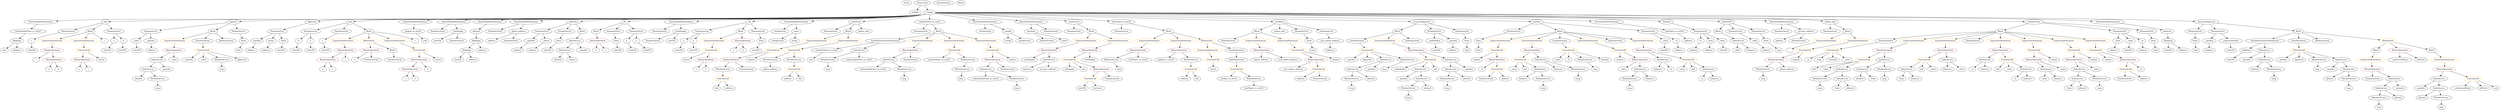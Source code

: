 strict digraph {
	graph [bb="0,0,16024,828"];
	node [label="\N"];
	Enter	[height=0.5,
		pos="5789,810",
		width=0.83628];
	StateVariableDeclaration_Unnamed_9	[color=black,
		height=0.5,
		label=StateVariableDeclaration,
		pos="265,666",
		width=2.8184];
	VariableDeclaration_redeemableEther_re_ent25	[color=black,
		height=0.5,
		label=redeemableEther_re_ent25,
		pos="188,594",
		width=3.0263];
	StateVariableDeclaration_Unnamed_9 -> VariableDeclaration_redeemableEther_re_ent25	[pos="e,206.73,612.03 246.36,648.05 236.97,639.52 225.41,629.01 215.07,619.61"];
	Identifier_jackpot_re_ent16	[color=black,
		height=0.5,
		label=jackpot_re_ent16,
		pos="7835,234",
		width=2.0838];
	VariableDeclaration_jackpot_re_ent16	[color=black,
		height=0.5,
		label=jackpot_re_ent16,
		pos="2669,594",
		width=2.0838];
	ElementaryTypeName_uint_3	[color=black,
		height=0.5,
		label=uint,
		pos="2749,522",
		width=0.75];
	VariableDeclaration_jackpot_re_ent16 -> ElementaryTypeName_uint_3	[pos="e,2733.1,536.88 2688,576.41 2698.9,566.81 2712.9,554.63 2724.6,544.32"];
	Block_Unnamed_18	[color=black,
		height=0.5,
		label=Block,
		pos="3871,594",
		width=0.90558];
	BinaryOperation_Unnamed_31	[color=brown,
		height=0.5,
		label=BinaryOperation,
		pos="3871,522",
		width=1.9867];
	Block_Unnamed_18 -> BinaryOperation_Unnamed_31	[pos="e,3871,540.1 3871,575.7 3871,568.41 3871,559.73 3871,551.54"];
	Identifier_sub_2	[color=black,
		height=0.5,
		label=sub,
		pos="11537,306",
		width=0.75];
	MemberAccess_Unnamed_19	[color=black,
		height=0.5,
		label=MemberAccess,
		pos="5302,378",
		width=1.9174];
	Identifier_msg_19	[color=black,
		height=0.5,
		label=msg,
		pos="5302,306",
		width=0.75];
	MemberAccess_Unnamed_19 -> Identifier_msg_19	[pos="e,5302,324.1 5302,359.7 5302,352.41 5302,343.73 5302,335.54"];
	NumberLiteral_Unnamed_9	[color=black,
		height=0.5,
		label=NumberLiteral,
		pos="4267,594",
		width=1.765];
	IndexAccess_Unnamed_11	[color=black,
		height=0.5,
		label=IndexAccess,
		pos="12157,306",
		width=1.6402];
	Identifier__from_3	[color=black,
		height=0.5,
		label=_from,
		pos="12125,234",
		width=0.93331];
	IndexAccess_Unnamed_11 -> Identifier__from_3	[pos="e,12133,251.62 12149,287.7 12146,279.95 12141,270.64 12137,262.02"];
	Identifier_balances_9	[color=black,
		height=0.5,
		label=balances,
		pos="12219,234",
		width=1.1828];
	IndexAccess_Unnamed_11 -> Identifier_balances_9	[pos="e,12205,250.99 12172,288.41 12179,279.74 12189,268.97 12197,259.38"];
	ParameterList_Unnamed_16	[color=black,
		height=0.5,
		label=ParameterList,
		pos="14016,594",
		width=1.7095];
	Parameter_None_6	[color=black,
		height=0.5,
		label=None,
		pos="14016,522",
		width=0.85014];
	ParameterList_Unnamed_16 -> Parameter_None_6	[pos="e,14016,540.1 14016,575.7 14016,568.41 14016,559.73 14016,551.54"];
	IndexAccess_Unnamed_19	[color=black,
		height=0.5,
		label=IndexAccess,
		pos="961,306",
		width=1.6402];
	Identifier_allowed_3	[color=black,
		height=0.5,
		label=allowed,
		pos="898,234",
		width=1.0858];
	IndexAccess_Unnamed_19 -> Identifier_allowed_3	[pos="e,912.39,250.99 946.07,288.41 938.27,279.74 928.57,268.97 919.94,259.38"];
	MemberAccess_Unnamed_7	[color=black,
		height=0.5,
		label=MemberAccess,
		pos="1024,234",
		width=1.9174];
	IndexAccess_Unnamed_19 -> MemberAccess_Unnamed_7	[pos="e,1008.7,251.96 975.93,288.41 983.43,280.08 992.68,269.8 1001.1,260.49"];
	Parameter_None	[color=black,
		height=0.5,
		label=None,
		pos="11313,522",
		width=0.85014];
	ElementaryTypeName_uint	[color=black,
		height=0.5,
		label=uint,
		pos="11372,450",
		width=0.75];
	Parameter_None -> ElementaryTypeName_uint	[pos="e,11359,466.01 11326,505.46 11334,496.46 11343,484.93 11352,474.81"];
	VariableDeclaration_spender	[color=black,
		height=0.5,
		label=spender,
		pos="1663,522",
		width=1.1135];
	ElementaryTypeName_address_11	[color=black,
		height=0.5,
		label=address,
		pos="1634,450",
		width=1.0996];
	VariableDeclaration_spender -> ElementaryTypeName_address_11	[pos="e,1641,467.79 1656,504.05 1652.8,496.32 1648.9,486.96 1645.3,478.27"];
	BinaryOperation_Unnamed_36	[color=brown,
		height=0.5,
		label=BinaryOperation,
		pos="522,378",
		width=1.9867];
	Identifier_a_7	[color=black,
		height=0.5,
		label=a,
		pos="497,306",
		width=0.75];
	BinaryOperation_Unnamed_36 -> Identifier_a_7	[pos="e,502.94,323.62 515.82,359.7 513.09,352.04 509.8,342.85 506.75,334.3"];
	Identifier_c_4	[color=black,
		height=0.5,
		label=c,
		pos="569,306",
		width=0.75];
	BinaryOperation_Unnamed_36 -> Identifier_c_4	[pos="e,558.37,322.83 533.38,360.05 538.96,351.73 545.81,341.54 552,332.32"];
	ParameterList_Unnamed_22	[color=black,
		height=0.5,
		label=ParameterList,
		pos="7192,594",
		width=1.7095];
	ElementaryTypeName_uint256_6	[color=black,
		height=0.5,
		label=uint256,
		pos="2947,378",
		width=1.0442];
	BinaryOperation_Unnamed_2	[color=brown,
		height=0.5,
		label=BinaryOperation,
		pos="6709,450",
		width=1.9867];
	Identifier_totalSupply_1	[color=black,
		height=0.5,
		label=totalSupply,
		pos="6579,378",
		width=1.4739];
	BinaryOperation_Unnamed_2 -> Identifier_totalSupply_1	[pos="e,6606.3,393.7 6679.8,433.29 6661.1,423.2 6636.6,410 6616.4,399.14"];
	IndexAccess_Unnamed	[color=black,
		height=0.5,
		label=IndexAccess,
		pos="6709,378",
		width=1.6402];
	BinaryOperation_Unnamed_2 -> IndexAccess_Unnamed	[pos="e,6709,396.1 6709,431.7 6709,424.41 6709,415.73 6709,407.54"];
	FunctionCall_Unnamed_32	[color=orange,
		height=0.5,
		label=FunctionCall,
		pos="7621,306",
		width=1.6125];
	ElementaryTypeName_address_26	[color=black,
		height=0.5,
		label=address,
		pos="7542,234",
		width=1.0996];
	FunctionCall_Unnamed_32 -> ElementaryTypeName_address_26	[pos="e,7559.4,250.43 7602.7,288.76 7592.3,279.56 7579.1,267.9 7567.7,257.79"];
	Identifier_this_2	[color=black,
		height=0.5,
		label=this,
		pos="7627,234",
		width=0.75];
	FunctionCall_Unnamed_32 -> Identifier_this_2	[pos="e,7625.5,252.1 7622.5,287.7 7623.1,280.41 7623.9,271.73 7624.6,263.54"];
	VariableDeclaration_owner	[color=black,
		height=0.5,
		label=owner,
		pos="1755,522",
		width=0.93331];
	ElementaryTypeName_address_10	[color=black,
		height=0.5,
		label=address,
		pos="1731,450",
		width=1.0996];
	VariableDeclaration_owner -> ElementaryTypeName_address_10	[pos="e,1736.9,468.28 1749.2,504.05 1746.6,496.52 1743.5,487.44 1740.6,478.94"];
	Identifier_this	[color=black,
		height=0.5,
		label=this,
		pos="4579,162",
		width=0.75];
	NumberLiteral_Unnamed_19	[color=black,
		height=0.5,
		label=NumberLiteral,
		pos="2548,378",
		width=1.765];
	Identifier_msg_7	[color=black,
		height=0.5,
		label=msg,
		pos="1024,162",
		width=0.75];
	ElementaryTypeName_uint256_15	[color=black,
		height=0.5,
		label=uint256,
		pos="1919,450",
		width=1.0442];
	FunctionDefinition_add	[color=black,
		height=0.5,
		label=add,
		pos="680,666",
		width=0.75];
	ParameterList_Unnamed_31	[color=black,
		height=0.5,
		label=ParameterList,
		pos="436,594",
		width=1.7095];
	FunctionDefinition_add -> ParameterList_Unnamed_31	[pos="e,478.95,607.32 655.71,658.03 617.31,647.01 541.61,625.3 489.92,610.47"];
	Block_Unnamed_20	[color=black,
		height=0.5,
		label=Block,
		pos="578,594",
		width=0.90558];
	FunctionDefinition_add -> Block_Unnamed_20	[pos="e,597.82,608.6 661.76,652.49 646.58,642.07 624.68,627.04 607.08,614.96"];
	ParameterList_Unnamed_30	[color=black,
		height=0.5,
		label=ParameterList,
		pos="737,594",
		width=1.7095];
	FunctionDefinition_add -> ParameterList_Unnamed_30	[pos="e,723.46,611.63 692.37,649.81 699.39,641.19 708.35,630.18 716.4,620.29"];
	ElementaryTypeName_uint256_10	[color=black,
		height=0.5,
		label=uint256,
		pos="3526,450",
		width=1.0442];
	Identifier_msg_2	[color=black,
		height=0.5,
		label=msg,
		pos="9974,162",
		width=0.75];
	NumberLiteral_Unnamed_12	[color=black,
		height=0.5,
		label=NumberLiteral,
		pos="13582,234",
		width=1.765];
	ExpressionStatement_Unnamed_1	[color=orange,
		height=0.5,
		label=ExpressionStatement,
		pos="6956,522",
		width=2.458];
	ExpressionStatement_Unnamed_1 -> BinaryOperation_Unnamed_2	[pos="e,6755,464.05 6905.7,506.75 6865.2,495.26 6808.2,479.11 6766,467.15"];
	Identifier__value_1	[color=black,
		height=0.5,
		label=_value,
		pos="9725,306",
		width=0.96103];
	Mapping_Unnamed	[color=black,
		height=0.5,
		label=Mapping,
		pos="13841,522",
		width=1.2105];
	ElementaryTypeName_uint256	[color=black,
		height=0.5,
		label=uint256,
		pos="13841,450",
		width=1.0442];
	Mapping_Unnamed -> ElementaryTypeName_uint256	[pos="e,13841,468.1 13841,503.7 13841,496.41 13841,487.73 13841,479.54"];
	ElementaryTypeName_address_2	[color=black,
		height=0.5,
		label=address,
		pos="13936,450",
		width=1.0996];
	Mapping_Unnamed -> ElementaryTypeName_address_2	[pos="e,13916,465.92 13862,505.81 13875,496.11 13892,483.39 13907,472.64"];
	Identifier_msg_23	[color=black,
		height=0.5,
		label=msg,
		pos="7171,306",
		width=0.75];
	NumberLiteral_Unnamed_4	[color=black,
		height=0.5,
		label=NumberLiteral,
		pos="6711,522",
		width=1.765];
	Identifier_a_5	[color=black,
		height=0.5,
		label=a,
		pos="4752,450",
		width=0.75];
	Identifier__value_8	[color=black,
		height=0.5,
		label=_value,
		pos="11617,306",
		width=0.96103];
	MemberAccess_Unnamed_23	[color=black,
		height=0.5,
		label=MemberAccess,
		pos="11218,306",
		width=1.9174];
	Identifier_msg_22	[color=black,
		height=0.5,
		label=msg,
		pos="11218,234",
		width=0.75];
	MemberAccess_Unnamed_23 -> Identifier_msg_22	[pos="e,11218,252.1 11218,287.7 11218,280.41 11218,271.73 11218,263.54"];
	FunctionCall_Unnamed_9	[color=orange,
		height=0.5,
		label=FunctionCall,
		pos="13582,306",
		width=1.6125];
	FunctionCall_Unnamed_9 -> NumberLiteral_Unnamed_12	[pos="e,13582,252.1 13582,287.7 13582,280.41 13582,271.73 13582,263.54"];
	ElementaryTypeName_address_14	[color=black,
		height=0.5,
		label=address,
		pos="13703,234",
		width=1.0996];
	FunctionCall_Unnamed_9 -> ElementaryTypeName_address_14	[pos="e,13679,248.67 13609,289.64 13626,279.27 13650,265.5 13670,254.37"];
	VariableDeclaration_to	[color=black,
		height=0.5,
		label=to,
		pos="10860,522",
		width=0.75];
	ElementaryTypeName_address_5	[color=black,
		height=0.5,
		label=address,
		pos="10814,450",
		width=1.0996];
	VariableDeclaration_to -> ElementaryTypeName_address_5	[pos="e,10825,467.31 10850,505.12 10844,496.73 10837,486.24 10831,476.73"];
	Identifier__from_1	[color=black,
		height=0.5,
		label=_from,
		pos="13225,162",
		width=0.93331];
	ParameterList_Unnamed_3	[color=black,
		height=0.5,
		label=ParameterList,
		pos="10860,594",
		width=1.7095];
	ParameterList_Unnamed_3 -> VariableDeclaration_to	[pos="e,10860,540.1 10860,575.7 10860,568.41 10860,559.73 10860,551.54"];
	VariableDeclaration_from	[color=black,
		height=0.5,
		label=from,
		pos="10934,522",
		width=0.7947];
	ParameterList_Unnamed_3 -> VariableDeclaration_from	[pos="e,10919,537.57 10878,576.41 10887,567.1 10900,555.35 10910,545.24"];
	VariableDeclaration_value	[color=black,
		height=0.5,
		label=value,
		pos="11010,522",
		width=0.82242];
	ParameterList_Unnamed_3 -> VariableDeclaration_value	[pos="e,10987,533.72 10892,578.15 10917,566.5 10951,550.31 10977,538.49"];
	Mapping_Unnamed_2	[color=black,
		height=0.5,
		label=Mapping,
		pos="3009,450",
		width=1.2105];
	Mapping_Unnamed_2 -> ElementaryTypeName_uint256_6	[pos="e,2960.9,394.67 2994.6,432.76 2986.8,423.98 2977.1,412.96 2968.4,403.19"];
	ElementaryTypeName_address_9	[color=black,
		height=0.5,
		label=address,
		pos="3042,378",
		width=1.0996];
	Mapping_Unnamed_2 -> ElementaryTypeName_address_9	[pos="e,3034.1,395.79 3017,432.05 3020.7,424.23 3025.1,414.75 3029.3,405.98"];
	EmitStatement_Unnamed_3	[color=black,
		height=0.5,
		label=EmitStatement,
		pos="8673,522",
		width=1.7788];
	FunctionCall_Unnamed_18	[color=orange,
		height=0.5,
		label=FunctionCall,
		pos="8758,450",
		width=1.6125];
	EmitStatement_Unnamed_3 -> FunctionCall_Unnamed_18	[pos="e,8738.1,467.39 8692.7,504.76 8703.6,495.82 8717.3,484.55 8729.3,474.64"];
	Identifier__to	[color=black,
		height=0.5,
		label=_to,
		pos="9511,306",
		width=0.75];
	Parameter_None_2	[color=black,
		height=0.5,
		label=None,
		pos="13748,522",
		width=0.85014];
	ElementaryTypeName_bool_1	[color=black,
		height=0.5,
		label=bool,
		pos="13758,450",
		width=0.76697];
	Parameter_None_2 -> ElementaryTypeName_bool_1	[pos="e,13756,468.1 13750,503.7 13752,496.32 13753,487.52 13754,479.25"];
	Identifier__value_3	[color=black,
		height=0.5,
		label=_value,
		pos="9979,378",
		width=0.96103];
	Identifier_allowed_10	[color=black,
		height=0.5,
		label=allowed,
		pos="15555,90",
		width=1.0858];
	ParameterList_Unnamed_23	[color=black,
		height=0.5,
		label=ParameterList,
		pos="6022,810",
		width=1.7095];
	Identifier_redeemableEther_re_ent25_1	[color=black,
		height=0.5,
		label=redeemableEther_re_ent25,
		pos="5498,378",
		width=3.0263];
	ElementaryTypeName_uint256_1	[color=black,
		height=0.5,
		label=uint256,
		pos="2832,522",
		width=1.0442];
	VariableDeclaration_decimals	[color=black,
		height=0.5,
		label=decimals,
		pos="6643,594",
		width=1.1967];
	VariableDeclaration_decimals -> NumberLiteral_Unnamed_4	[pos="e,6694.8,539.63 6658.8,576.76 6667.1,568.14 6677.6,557.36 6687,547.73"];
	ElementaryTypeName_uint8	[color=black,
		height=0.5,
		label=uint8,
		pos="6821,522",
		width=0.7947];
	VariableDeclaration_decimals -> ElementaryTypeName_uint8	[pos="e,6798.8,533.51 6675.2,581.64 6703.9,571.32 6747.1,555.4 6784,540 6785.5,539.37 6787,538.72 6788.6,538.05"];
	MemberAccess_Unnamed_6	[color=black,
		height=0.5,
		label=MemberAccess,
		pos="11583,234",
		width=1.9174];
	Identifier_msg_6	[color=black,
		height=0.5,
		label=msg,
		pos="11583,162",
		width=0.75];
	MemberAccess_Unnamed_6 -> Identifier_msg_6	[pos="e,11583,180.1 11583,215.7 11583,208.41 11583,199.73 11583,191.54"];
	Identifier_admin_address	[color=black,
		height=0.5,
		label=admin_address,
		pos="11372,306",
		width=1.862];
	Identifier__spender_5	[color=black,
		height=0.5,
		label=_spender,
		pos="8649,378",
		width=1.2521];
	BinaryOperation_Unnamed_20	[color=brown,
		height=0.5,
		label=BinaryOperation,
		pos="11298,378",
		width=1.9867];
	BinaryOperation_Unnamed_20 -> MemberAccess_Unnamed_23	[pos="e,11237,323.71 11279,360.41 11269,351.67 11257,340.79 11246,331.13"];
	BinaryOperation_Unnamed_20 -> Identifier_admin_address	[pos="e,11354,323.71 11316,360.41 11325,351.76 11336,341 11346,331.42"];
	IndexAccess_Unnamed_8	[color=black,
		height=0.5,
		label=IndexAccess,
		pos="13337,306",
		width=1.6402];
	IndexAccess_Unnamed_9	[color=black,
		height=0.5,
		label=IndexAccess,
		pos="13285,234",
		width=1.6402];
	IndexAccess_Unnamed_8 -> IndexAccess_Unnamed_9	[pos="e,13297,251.79 13324,288.05 13318,279.89 13311,269.91 13304,260.82"];
	MemberAccess_Unnamed_4	[color=black,
		height=0.5,
		label=MemberAccess,
		pos="13431,234",
		width=1.9174];
	IndexAccess_Unnamed_8 -> MemberAccess_Unnamed_4	[pos="e,13409,251.31 13358,289.12 13371,279.94 13386,268.23 13400,258.06"];
	Parameter__addr	[color=black,
		height=0.5,
		label=_addr,
		pos="11230,522",
		width=0.90558];
	ElementaryTypeName_address_3	[color=black,
		height=0.5,
		label=address,
		pos="11287,450",
		width=1.0996];
	Parameter__addr -> ElementaryTypeName_address_3	[pos="e,11274,467.31 11243,505.12 11250,496.56 11259,485.8 11267,476.13"];
	MemberAccess_Unnamed_14	[color=black,
		height=0.5,
		label=MemberAccess,
		pos="15154,90",
		width=1.9174];
	Identifier_msg_14	[color=black,
		height=0.5,
		label=msg,
		pos="15154,18",
		width=0.75];
	MemberAccess_Unnamed_14 -> Identifier_msg_14	[pos="e,15154,36.104 15154,71.697 15154,64.407 15154,55.726 15154,47.536"];
	Block_Unnamed_8	[color=black,
		height=0.5,
		label=Block,
		pos="15197,450",
		width=0.90558];
	ExpressionStatement_Unnamed_14	[color=orange,
		height=0.5,
		label=ExpressionStatement,
		pos="15167,378",
		width=2.458];
	Block_Unnamed_8 -> ExpressionStatement_Unnamed_14	[pos="e,15174,396.28 15190,432.05 15186,424.43 15183,415.23 15179,406.65"];
	ExpressionStatement_Unnamed_12	[color=orange,
		height=0.5,
		label=ExpressionStatement,
		pos="1144,522",
		width=2.458];
	BinaryOperation_Unnamed_13	[color=brown,
		height=0.5,
		label=BinaryOperation,
		pos="1134,450",
		width=1.9867];
	ExpressionStatement_Unnamed_12 -> BinaryOperation_Unnamed_13	[pos="e,1136.4,468.1 1141.5,503.7 1140.5,496.32 1139.2,487.52 1138,479.25"];
	IndexAccess_Unnamed_21	[color=black,
		height=0.5,
		label=IndexAccess,
		pos="3641,450",
		width=1.6402];
	Identifier_allowed_4	[color=black,
		height=0.5,
		label=allowed,
		pos="3593,378",
		width=1.0858];
	IndexAccess_Unnamed_21 -> Identifier_allowed_4	[pos="e,3604.2,395.31 3629.4,432.05 3623.8,423.85 3616.9,413.83 3610.6,404.71"];
	Identifier__owner	[color=black,
		height=0.5,
		label=_owner,
		pos="3689,378",
		width=1.0719];
	IndexAccess_Unnamed_21 -> Identifier__owner	[pos="e,3677.8,395.31 3652.6,432.05 3658.2,423.85 3665.1,413.83 3671.4,404.71"];
	Identifier_add_1	[color=black,
		height=0.5,
		label=add,
		pos="12785,306",
		width=0.75];
	VariableDeclarationStatement_Unnamed	[color=black,
		height=0.5,
		label=VariableDeclarationStatement,
		pos="14466,522",
		width=3.3174];
	VariableDeclaration_oldValue	[color=black,
		height=0.5,
		label=oldValue,
		pos="14345,450",
		width=1.2105];
	VariableDeclarationStatement_Unnamed -> VariableDeclaration_oldValue	[pos="e,14370,465.27 14437,504.23 14420,494.25 14398,481.51 14380,471"];
	IndexAccess_Unnamed_28	[color=black,
		height=0.5,
		label=IndexAccess,
		pos="14466,450",
		width=1.6402];
	VariableDeclarationStatement_Unnamed -> IndexAccess_Unnamed_28	[pos="e,14466,468.1 14466,503.7 14466,496.41 14466,487.73 14466,479.54"];
	NumberLiteral_Unnamed_5	[color=black,
		height=0.5,
		label=NumberLiteral,
		pos="6768,594",
		width=1.765];
	Block_Unnamed_6	[color=black,
		height=0.5,
		label=Block,
		pos="8922,594",
		width=0.90558];
	Block_Unnamed_6 -> EmitStatement_Unnamed_3	[pos="e,8717.1,535.4 8893.4,584.97 8853.2,573.66 8779.1,552.82 8728,538.45"];
	ExpressionStatement_Unnamed_13	[color=orange,
		height=0.5,
		label=ExpressionStatement,
		pos="8844,522",
		width=2.458];
	Block_Unnamed_6 -> ExpressionStatement_Unnamed_13	[pos="e,8863,540.04 8905.5,578.15 8895.6,569.26 8882.7,557.74 8871.3,547.53"];
	BooleanLiteral_Unnamed_3	[color=black,
		height=0.5,
		label=BooleanLiteral,
		pos="9015,522",
		width=1.7788];
	Block_Unnamed_6 -> BooleanLiteral_Unnamed_3	[pos="e,8993.3,539.35 8940.8,578.83 8953.3,569.46 8969.9,556.96 8984.2,546.15"];
	MemberAccess_Unnamed_9	[color=black,
		height=0.5,
		label=MemberAccess,
		pos="9270,234",
		width=1.9174];
	Identifier_msg_9	[color=black,
		height=0.5,
		label=msg,
		pos="9270,162",
		width=0.75];
	MemberAccess_Unnamed_9 -> Identifier_msg_9	[pos="e,9270,180.1 9270,215.7 9270,208.41 9270,199.73 9270,191.54"];
	Identifier__addr	[color=black,
		height=0.5,
		label=_addr,
		pos="11094,450",
		width=0.90558];
	Identifier_balances	[color=black,
		height=0.5,
		label=balances,
		pos="6569,306",
		width=1.1828];
	IndexAccess_Unnamed_31	[color=black,
		height=0.5,
		label=IndexAccess,
		pos="15217,162",
		width=1.6402];
	IndexAccess_Unnamed_31 -> MemberAccess_Unnamed_14	[pos="e,15169,107.96 15202,144.41 15195,136.08 15185,125.8 15177,116.49"];
	Identifier_allowed_9	[color=black,
		height=0.5,
		label=allowed,
		pos="15280,90",
		width=1.0858];
	IndexAccess_Unnamed_31 -> Identifier_allowed_9	[pos="e,15266,106.99 15232,144.41 15240,135.74 15249,124.97 15258,115.38"];
	NumberLiteral_Unnamed_1	[color=black,
		height=0.5,
		label=NumberLiteral,
		pos="3197,594",
		width=1.765];
	Identifier__to_2	[color=black,
		height=0.5,
		label=_to,
		pos="10952,234",
		width=0.75];
	IndexAccess_Unnamed_7	[color=black,
		height=0.5,
		label=IndexAccess,
		pos="13113,306",
		width=1.6402];
	Identifier__from	[color=black,
		height=0.5,
		label=_from,
		pos="13071,234",
		width=0.93331];
	IndexAccess_Unnamed_7 -> Identifier__from	[pos="e,13081,251.31 13103,288.05 13098,279.94 13092,270.04 13087,261.01"];
	Identifier_balances_7	[color=black,
		height=0.5,
		label=balances,
		pos="13165,234",
		width=1.1828];
	IndexAccess_Unnamed_7 -> Identifier_balances_7	[pos="e,13153,251.31 13126,288.05 13132,279.77 13139,269.62 13146,260.42"];
	NumberLiteral_Unnamed_7	[color=black,
		height=0.5,
		label=NumberLiteral,
		pos="2826,594",
		width=1.765];
	MemberAccess_Unnamed_10	[color=black,
		height=0.5,
		label=MemberAccess,
		pos="8999,162",
		width=1.9174];
	Identifier_msg_10	[color=black,
		height=0.5,
		label=msg,
		pos="8999,90",
		width=0.75];
	MemberAccess_Unnamed_10 -> Identifier_msg_10	[pos="e,8999,108.1 8999,143.7 8999,136.41 8999,127.73 8999,119.54"];
	BinaryOperation_Unnamed_30	[color=brown,
		height=0.5,
		label=BinaryOperation,
		pos="2642,306",
		width=1.9867];
	Identifier_c_1	[color=black,
		height=0.5,
		label=c,
		pos="2606,234",
		width=0.75];
	BinaryOperation_Unnamed_30 -> Identifier_c_1	[pos="e,2614.3,251.14 2633.1,287.7 2629,279.75 2624.1,270.16 2619.5,261.34"];
	Identifier_a_2	[color=black,
		height=0.5,
		label=a,
		pos="2678,234",
		width=0.75];
	BinaryOperation_Unnamed_30 -> Identifier_a_2	[pos="e,2669.7,251.14 2650.9,287.7 2655,279.75 2659.9,270.16 2664.5,261.34"];
	BinaryOperation_Unnamed_18	[color=brown,
		height=0.5,
		label=BinaryOperation,
		pos="6346,378",
		width=1.9867];
	IndexAccess_Unnamed_36	[color=black,
		height=0.5,
		label=IndexAccess,
		pos="6304,306",
		width=1.6402];
	BinaryOperation_Unnamed_18 -> IndexAccess_Unnamed_36	[pos="e,6314.3,324.1 6335.6,359.7 6330.9,351.9 6325.3,342.51 6320.1,333.83"];
	NumberLiteral_Unnamed_14	[color=black,
		height=0.5,
		label=NumberLiteral,
		pos="6445,306",
		width=1.765];
	BinaryOperation_Unnamed_18 -> NumberLiteral_Unnamed_14	[pos="e,6422.3,323.07 6369.2,360.59 6382.3,351.31 6398.9,339.57 6413.3,329.44"];
	NumberLiteral_Unnamed_11	[color=black,
		height=0.5,
		label=NumberLiteral,
		pos="9521,234",
		width=1.765];
	Identifier__spender_11	[color=black,
		height=0.5,
		label=_spender,
		pos="14907,306",
		width=1.2521];
	NumberLiteral_Unnamed_3	[color=black,
		height=0.5,
		label=NumberLiteral,
		pos="11368,594",
		width=1.765];
	ElementaryTypeName_address_22	[color=black,
		height=0.5,
		label=address,
		pos="8323,234",
		width=1.0996];
	Identifier_assert_1	[color=black,
		height=0.5,
		label=assert,
		pos="4386,378",
		width=0.89172];
	Block_Unnamed_3	[color=black,
		height=0.5,
		label=Block,
		pos="12775,594",
		width=0.90558];
	EmitStatement_Unnamed_1	[color=black,
		height=0.5,
		label=EmitStatement,
		pos="12064,522",
		width=1.7788];
	Block_Unnamed_3 -> EmitStatement_Unnamed_1	[pos="e,12111,534.53 12742,591.86 12648,588.22 12369,575.02 12140,540 12134,539.09 12128,537.99 12122,536.79"];
	ExpressionStatement_Unnamed_11	[color=orange,
		height=0.5,
		label=ExpressionStatement,
		pos="12237,522",
		width=2.458];
	Block_Unnamed_3 -> ExpressionStatement_Unnamed_11	[pos="e,12302,534.62 12743,589.69 12670,582.06 12488,562.2 12336,540 12329,538.92 12321,537.72 12313,536.47"];
	ExpressionStatement_Unnamed_9	[color=orange,
		height=0.5,
		label=ExpressionStatement,
		pos="12433,522",
		width=2.458];
	Block_Unnamed_3 -> ExpressionStatement_Unnamed_9	[pos="e,12494,535.44 12745,586.79 12691,575.86 12579,552.9 12505,537.72"];
	BooleanLiteral_Unnamed_1	[color=black,
		height=0.5,
		label=BooleanLiteral,
		pos="12604,522",
		width=1.7788];
	Block_Unnamed_3 -> BooleanLiteral_Unnamed_1	[pos="e,12639,537.45 12749,582.52 12723,571.76 12682,554.79 12650,541.72"];
	ExpressionStatement_Unnamed_10	[color=orange,
		height=0.5,
		label=ExpressionStatement,
		pos="12775,522",
		width=2.458];
	Block_Unnamed_3 -> ExpressionStatement_Unnamed_10	[pos="e,12775,540.1 12775,575.7 12775,568.41 12775,559.73 12775,551.54"];
	ExpressionStatement_Unnamed_7	[color=orange,
		height=0.5,
		label=ExpressionStatement,
		pos="12970,522",
		width=2.458];
	Block_Unnamed_3 -> ExpressionStatement_Unnamed_7	[pos="e,12928,538.24 12802,583.41 12831,572.81 12880,555.47 12917,542.08"];
	ExpressionStatement_Unnamed_8	[color=orange,
		height=0.5,
		label=ExpressionStatement,
		pos="13165,522",
		width=2.458];
	Block_Unnamed_3 -> ExpressionStatement_Unnamed_8	[pos="e,13100,534.61 12806,587.45 12867,576.56 13003,552.1 13089,536.64"];
	ExpressionStatement_Unnamed_6	[color=orange,
		height=0.5,
		label=ExpressionStatement,
		pos="13360,522",
		width=2.458];
	Block_Unnamed_3 -> ExpressionStatement_Unnamed_6	[pos="e,13296,534.74 12807,590.2 12885,583.26 13091,564.08 13262,540 13269,538.96 13277,537.8 13285,536.57"];
	Parameter_a_3	[color=black,
		height=0.5,
		label=a,
		pos="737,522",
		width=0.75];
	ElementaryTypeName_uint256_23	[color=black,
		height=0.5,
		label=uint256,
		pos="713,450",
		width=1.0442];
	Parameter_a_3 -> ElementaryTypeName_uint256_23	[pos="e,718.76,467.79 731.19,504.05 728.57,496.4 725.4,487.16 722.45,478.56"];
	BinaryOperation_Unnamed_16	[color=brown,
		height=0.5,
		label=BinaryOperation,
		pos="15180,306",
		width=1.9867];
	NumberLiteral_Unnamed_13	[color=black,
		height=0.5,
		label=NumberLiteral,
		pos="15180,234",
		width=1.765];
	BinaryOperation_Unnamed_16 -> NumberLiteral_Unnamed_13	[pos="e,15180,252.1 15180,287.7 15180,280.41 15180,271.73 15180,263.54"];
	IndexAccess_Unnamed_30	[color=black,
		height=0.5,
		label=IndexAccess,
		pos="15321,234",
		width=1.6402];
	BinaryOperation_Unnamed_16 -> IndexAccess_Unnamed_30	[pos="e,15291,249.77 15211,289.46 15232,279.24 15259,265.77 15281,254.78"];
	FunctionCall_Unnamed_21	[color=orange,
		height=0.5,
		label=FunctionCall,
		pos="6346,450",
		width=1.6125];
	FunctionCall_Unnamed_21 -> BinaryOperation_Unnamed_18	[pos="e,6346,396.1 6346,431.7 6346,424.41 6346,415.73 6346,407.54"];
	Identifier_require_5	[color=black,
		height=0.5,
		label=require,
		pos="6472,378",
		width=1.0026];
	FunctionCall_Unnamed_21 -> Identifier_require_5	[pos="e,6448.5,392.04 6373.3,433.81 6392.5,423.15 6418.3,408.83 6438.7,397.5"];
	ExpressionStatement_Unnamed_23	[color=orange,
		height=0.5,
		label=ExpressionStatement,
		pos="5297,522",
		width=2.458];
	FunctionCall_Unnamed_26	[color=orange,
		height=0.5,
		label=FunctionCall,
		pos="5021,450",
		width=1.6125];
	ExpressionStatement_Unnamed_23 -> FunctionCall_Unnamed_26	[pos="e,5064.7,462.1 5243.1,507.34 5194.8,495.08 5124.2,477.18 5075.7,464.87"];
	Identifier_account_address	[color=black,
		height=0.5,
		label=account_address,
		pos="6704,306",
		width=2.056];
	BinaryOperation_Unnamed_23	[color=brown,
		height=0.5,
		label=BinaryOperation,
		pos="4669,378",
		width=1.9867];
	MemberAccess_Unnamed_24	[color=black,
		height=0.5,
		label=MemberAccess,
		pos="4622,306",
		width=1.9174];
	BinaryOperation_Unnamed_23 -> MemberAccess_Unnamed_24	[pos="e,4633.3,323.79 4657.6,360.05 4652.2,351.97 4645.6,342.12 4639.5,333.11"];
	NumberLiteral_Unnamed_17	[color=black,
		height=0.5,
		label=NumberLiteral,
		pos="4773,306",
		width=1.765];
	BinaryOperation_Unnamed_23 -> NumberLiteral_Unnamed_17	[pos="e,4749,323.15 4693.1,360.76 4706.9,351.49 4724.4,339.71 4739.5,329.55"];
	Identifier_admin_address_1	[color=black,
		height=0.5,
		label=admin_address,
		pos="8075,378",
		width=1.862];
	ElementaryTypeName_uint256_20	[color=black,
		height=0.5,
		label=uint256,
		pos="4429,450",
		width=1.0442];
	BooleanLiteral_Unnamed_5	[color=black,
		height=0.5,
		label=BooleanLiteral,
		pos="7865,522",
		width=1.7788];
	Identifier_require	[color=black,
		height=0.5,
		label=require,
		pos="9458,378",
		width=1.0026];
	NumberLiteral_Unnamed_16	[color=black,
		height=0.5,
		label=NumberLiteral,
		pos="8444,234",
		width=1.765];
	FunctionCall_Unnamed_15	[color=orange,
		height=0.5,
		label=FunctionCall,
		pos="11681,450",
		width=1.6125];
	EmitStatement_Unnamed_1 -> FunctionCall_Unnamed_15	[pos="e,11732,459.21 12015,510.09 12005,508 11995,505.88 11985,504 11901,487.71 11804,471.2 11743,461.03"];
	Identifier__spender_4	[color=black,
		height=0.5,
		label=_spender,
		pos="8971,234",
		width=1.2521];
	Parameter__spender_3	[color=black,
		height=0.5,
		label=_spender,
		pos="14110,522",
		width=1.2521];
	ElementaryTypeName_address_19	[color=black,
		height=0.5,
		label=address,
		pos="14110,450",
		width=1.0996];
	Parameter__spender_3 -> ElementaryTypeName_address_19	[pos="e,14110,468.1 14110,503.7 14110,496.41 14110,487.73 14110,479.54"];
	Parameter__subtractedValue	[color=black,
		height=0.5,
		label=_subtractedValue,
		pos="14249,522",
		width=2.0976];
	ElementaryTypeName_uint256_12	[color=black,
		height=0.5,
		label=uint256,
		pos="14246,450",
		width=1.0442];
	Parameter__subtractedValue -> ElementaryTypeName_uint256_12	[pos="e,14247,468.1 14248,503.7 14248,496.41 14248,487.73 14247,479.54"];
	ElementaryTypeName_address_21	[color=black,
		height=0.5,
		label=address,
		pos="8504,450",
		width=1.0996];
	ParameterList_Unnamed_18	[color=black,
		height=0.5,
		label=ParameterList,
		pos="11678,594",
		width=1.7095];
	ElementaryTypeName_address	[color=black,
		height=0.5,
		label=address,
		pos="3177,522",
		width=1.0996];
	ParameterList_Unnamed_11	[color=black,
		height=0.5,
		label=ParameterList,
		pos="3493,594",
		width=1.7095];
	Parameter__spender_1	[color=black,
		height=0.5,
		label=_spender,
		pos="3425,522",
		width=1.2521];
	ParameterList_Unnamed_11 -> Parameter__spender_1	[pos="e,3440.5,538.99 3476.9,576.41 3468.4,567.66 3457.8,556.75 3448.4,547.08"];
	Parameter__owner	[color=black,
		height=0.5,
		label=_owner,
		pos="3527,522",
		width=1.0719];
	ParameterList_Unnamed_11 -> Parameter__owner	[pos="e,3518.9,539.62 3501.4,575.7 3505.2,567.87 3509.8,558.44 3514,549.73"];
	IndexAccess_Unnamed_9 -> Identifier__from_1	[pos="e,13238,178.51 13271,216.41 13263,207.62 13254,196.66 13246,186.96"];
	Identifier_allowed	[color=black,
		height=0.5,
		label=allowed,
		pos="13316,162",
		width=1.0858];
	IndexAccess_Unnamed_9 -> Identifier_allowed	[pos="e,13308,180.1 13293,215.7 13296,208.07 13300,198.92 13304,190.4"];
	FunctionDefinition_approve	[color=black,
		height=0.5,
		label=approve,
		pos="1509,666",
		width=1.1412];
	ParameterList_Unnamed_9	[color=black,
		height=0.5,
		label=ParameterList,
		pos="992,594",
		width=1.7095];
	FunctionDefinition_approve -> ParameterList_Unnamed_9	[pos="e,1046.9,602.44 1470.1,659.74 1382.3,647.84 1167.4,618.75 1058.1,603.95"];
	Block_Unnamed_4	[color=black,
		height=0.5,
		label=Block,
		pos="1380,594",
		width=0.90558];
	FunctionDefinition_approve -> Block_Unnamed_4	[pos="e,1402.5,607.22 1483.8,651.34 1463.4,640.28 1434.6,624.62 1412.5,612.62"];
	ParameterList_Unnamed_10	[color=black,
		height=0.5,
		label=ParameterList,
		pos="1542,594",
		width=1.7095];
	FunctionDefinition_approve -> ParameterList_Unnamed_10	[pos="e,1533.9,612.28 1517,648.05 1520.6,640.43 1524.9,631.23 1529,622.65"];
	BinaryOperation_Unnamed_3	[color=brown,
		height=0.5,
		label=BinaryOperation,
		pos="9584,378",
		width=1.9867];
	BinaryOperation_Unnamed_3 -> Identifier__to	[pos="e,9525.7,321.11 9566.7,360.41 9556.9,350.97 9544.4,339.03 9533.8,328.83"];
	FunctionCall_Unnamed_3	[color=orange,
		height=0.5,
		label=FunctionCall,
		pos="9614,306",
		width=1.6125];
	BinaryOperation_Unnamed_3 -> FunctionCall_Unnamed_3	[pos="e,9606.7,324.1 9591.4,359.7 9594.6,352.15 9598.5,343.12 9602.1,334.68"];
	ElementaryTypeName_uint256_7	[color=black,
		height=0.5,
		label=uint256,
		pos="1826,450",
		width=1.0442];
	Identifier_revert	[color=black,
		height=0.5,
		label=revert,
		pos="7766,306",
		width=0.87786];
	Identifier__to_7	[color=black,
		height=0.5,
		label=_to,
		pos="11505,378",
		width=0.75];
	FunctionCall_Unnamed_15 -> Identifier__to_7	[pos="e,11526,389.35 11644,435.84 11615,425.57 11575,410.63 11541,396 11539,395.36 11538,394.69 11536,394"];
	Identifier__from_6	[color=black,
		height=0.5,
		label=_from,
		pos="11584,378",
		width=0.93331];
	FunctionCall_Unnamed_15 -> Identifier__from_6	[pos="e,11603,392.93 11659,433.12 11645,423.19 11627,410.3 11613,399.6"];
	Identifier_Transfer_1	[color=black,
		height=0.5,
		label=Transfer,
		pos="11678,378",
		width=1.1689];
	FunctionCall_Unnamed_15 -> Identifier_Transfer_1	[pos="e,11679,396.1 11680,431.7 11680,424.41 11680,415.73 11679,407.54"];
	Identifier__value_9	[color=black,
		height=0.5,
		label=_value,
		pos="11773,378",
		width=0.96103];
	FunctionCall_Unnamed_15 -> Identifier__value_9	[pos="e,11754,393.39 11702,433.12 11715,423.41 11731,410.89 11745,400.33"];
	EventDefinition_Approval	[color=black,
		height=0.5,
		label=Approval,
		pos="1937,666",
		width=1.266];
	ParameterList_Unnamed_6	[color=black,
		height=0.5,
		label=ParameterList,
		pos="1796,594",
		width=1.7095];
	EventDefinition_Approval -> ParameterList_Unnamed_6	[pos="e,1826.4,610.08 1909.5,651.34 1888.8,641.06 1860.1,626.8 1836.7,615.2"];
	FunctionCall_Unnamed_23	[color=orange,
		height=0.5,
		label=FunctionCall,
		pos="11547,450",
		width=1.6125];
	FunctionCall_Unnamed_23 -> BinaryOperation_Unnamed_20	[pos="e,11344,392.03 11505,437.2 11464,425.65 11401,407.95 11355,395.11"];
	Identifier_require_6	[color=black,
		height=0.5,
		label=require,
		pos="11424,378",
		width=1.0026];
	FunctionCall_Unnamed_23 -> Identifier_require_6	[pos="e,11447,392.21 11520,433.64 11501,423.08 11477,409 11457,397.78"];
	Identifier__subtractedValue_1	[color=black,
		height=0.5,
		label=_subtractedValue,
		pos="15771,162",
		width=2.0976];
	Identifier__addedValue	[color=black,
		height=0.5,
		label=_addedValue,
		pos="8954,306",
		width=1.6541];
	FunctionCall_Unnamed_14	[color=orange,
		height=0.5,
		label=FunctionCall,
		pos="11884,378",
		width=1.6125];
	FunctionCall_Unnamed_14 -> Identifier_sub_2	[pos="e,11558,317.96 11841,365.46 11833,363.49 11825,361.58 11817,360 11710,338.49 11678,355.75 11573,324 11571,323.51 11570,322.96 11568,\
322.37"];
	FunctionCall_Unnamed_14 -> Identifier__value_8	[pos="e,11643,317.86 11840,365.8 11833,363.84 11825,361.84 11817,360 11748,343.25 11729,344.87 11661,324 11659,323.31 11656,322.55 11654,\
321.76"];
	IndexAccess_Unnamed_16	[color=black,
		height=0.5,
		label=IndexAccess,
		pos="11729,306",
		width=1.6402];
	FunctionCall_Unnamed_14 -> IndexAccess_Unnamed_16	[pos="e,11761,321.44 11852,362.67 11829,352.08 11797,337.58 11771,326.02"];
	ElementaryTypeName_address_25	[color=black,
		height=0.5,
		label=address,
		pos="10775,522",
		width=1.0996];
	Identifier_initSupply	[color=black,
		height=0.5,
		label=initSupply,
		pos="6844,306",
		width=1.3353];
	Identifier_balances_5	[color=black,
		height=0.5,
		label=balances,
		pos="10644,306",
		width=1.1828];
	Block_Unnamed_12	[color=black,
		height=0.5,
		label=Block,
		pos="8041,594",
		width=0.90558];
	Block_Unnamed_12 -> BooleanLiteral_Unnamed_5	[pos="e,7900.8,537.26 8015,582.67 7987.8,571.83 7944.3,554.55 7911.2,541.38"];
	ExpressionStatement_Unnamed_22	[color=orange,
		height=0.5,
		label=ExpressionStatement,
		pos="8036,522",
		width=2.458];
	Block_Unnamed_12 -> ExpressionStatement_Unnamed_22	[pos="e,8037.2,540.1 8039.8,575.7 8039.2,568.41 8038.6,559.73 8038,551.54"];
	ExpressionStatement_Unnamed_21	[color=orange,
		height=0.5,
		label=ExpressionStatement,
		pos="8231,522",
		width=2.458];
	Block_Unnamed_12 -> ExpressionStatement_Unnamed_21	[pos="e,8189.5,538.3 8067.4,583.27 8096.2,572.67 8142.9,555.45 8179.1,542.12"];
	FunctionCall_Unnamed_27	[color=orange,
		height=0.5,
		label=FunctionCall,
		pos="4622,234",
		width=1.6125];
	FunctionCall_Unnamed_27 -> Identifier_this	[pos="e,4588.7,178.83 4611.6,216.05 4606.5,207.82 4600.4,197.76 4594.7,188.61"];
	ElementaryTypeName_address_23	[color=black,
		height=0.5,
		label=address,
		pos="4664,162",
		width=1.0996];
	FunctionCall_Unnamed_27 -> ElementaryTypeName_address_23	[pos="e,4653.9,179.79 4632.2,216.05 4637,208.06 4642.8,198.33 4648.2,189.4"];
	BinaryOperation_Unnamed_27	[color=brown,
		height=0.5,
		label=BinaryOperation,
		pos="2232,450",
		width=1.9867];
	BinaryOperation_Unnamed_28	[color=brown,
		height=0.5,
		label=BinaryOperation,
		pos="2105,378",
		width=1.9867];
	BinaryOperation_Unnamed_27 -> BinaryOperation_Unnamed_28	[pos="e,2133.7,394.82 2203.2,433.12 2185.6,423.41 2162.8,410.86 2143.6,400.3"];
	Identifier_c	[color=black,
		height=0.5,
		label=c,
		pos="2222,378",
		width=0.75];
	BinaryOperation_Unnamed_27 -> Identifier_c	[pos="e,2224.4,396.1 2229.5,431.7 2228.5,424.32 2227.2,415.52 2226,407.25"];
	ElementaryTypeName_address_18	[color=black,
		height=0.5,
		label=address,
		pos="9280,450",
		width=1.0996];
	MemberAccess_Unnamed_28	[color=black,
		height=0.5,
		label=MemberAccess,
		pos="7113,378",
		width=1.9174];
	MemberAccess_Unnamed_28 -> Identifier_msg_23	[pos="e,7158.3,322.36 7127,360.05 7134.3,351.35 7143.2,340.59 7151.1,331.03"];
	FunctionDefinition_mul	[color=black,
		height=0.5,
		label=mul,
		pos="2300,666",
		width=0.75];
	ParameterList_Unnamed_24	[color=black,
		height=0.5,
		label=ParameterList,
		pos="2012,594",
		width=1.7095];
	FunctionDefinition_mul -> ParameterList_Unnamed_24	[pos="e,2058.2,606.24 2274.7,658.85 2229,647.74 2131.6,624.07 2069.1,608.88"];
	ParameterList_Unnamed_25	[color=black,
		height=0.5,
		label=ParameterList,
		pos="2216,594",
		width=1.7095];
	FunctionDefinition_mul -> ParameterList_Unnamed_25	[pos="e,2235.7,611.41 2283.8,651.5 2272.6,642.21 2257.5,629.61 2244.4,618.66"];
	Block_Unnamed_16	[color=black,
		height=0.5,
		label=Block,
		pos="2384,594",
		width=0.90558];
	FunctionDefinition_mul -> Block_Unnamed_16	[pos="e,2366.4,609.66 2316.2,651.5 2328,641.66 2344.3,628.11 2357.9,616.75"];
	IndexAccess_Unnamed_12	[color=black,
		height=0.5,
		label=IndexAccess,
		pos="12697,378",
		width=1.6402];
	Identifier__to_5	[color=black,
		height=0.5,
		label=_to,
		pos="12609,306",
		width=0.75];
	IndexAccess_Unnamed_12 -> Identifier__to_5	[pos="e,12626,320.33 12677,360.76 12664,350.79 12648,337.93 12634,327.28"];
	Identifier_balances_10	[color=black,
		height=0.5,
		label=balances,
		pos="12697,306",
		width=1.1828];
	IndexAccess_Unnamed_12 -> Identifier_balances_10	[pos="e,12697,324.1 12697,359.7 12697,352.41 12697,343.73 12697,335.54"];
	MemberAccess_Unnamed_21	[color=black,
		height=0.5,
		label=MemberAccess,
		pos="6154,306",
		width=1.9174];
	Identifier_msg_20	[color=black,
		height=0.5,
		label=msg,
		pos="6150,234",
		width=0.75];
	MemberAccess_Unnamed_21 -> Identifier_msg_20	[pos="e,6151,252.1 6153,287.7 6152.6,280.41 6152.1,271.73 6151.6,263.54"];
	ParameterList_Unnamed_7	[color=black,
		height=0.5,
		label=ParameterList,
		pos="13512,594",
		width=1.7095];
	Parameter__from	[color=black,
		height=0.5,
		label=_from,
		pos="13500,522",
		width=0.93331];
	ParameterList_Unnamed_7 -> Parameter__from	[pos="e,13503,540.1 13509,575.7 13508,568.32 13506,559.52 13505,551.25"];
	Parameter__value_1	[color=black,
		height=0.5,
		label=_value,
		pos="13586,522",
		width=0.96103];
	ParameterList_Unnamed_7 -> Parameter__value_1	[pos="e,13570,538.27 13530,576.41 13539,567.38 13551,556.06 13562,546.17"];
	Parameter__to_1	[color=black,
		height=0.5,
		label=_to,
		pos="13667,522",
		width=0.75];
	ParameterList_Unnamed_7 -> Parameter__to_1	[pos="e,13645,533.1 13545,578.34 13569,567.74 13601,553.05 13630,540 13632,539.31 13633,538.59 13635,537.87"];
	ParameterList_Unnamed_5	[color=black,
		height=0.5,
		label=ParameterList,
		pos="9487,594",
		width=1.7095];
	Parameter_None_1	[color=black,
		height=0.5,
		label=None,
		pos="9453,522",
		width=0.85014];
	ParameterList_Unnamed_5 -> Parameter_None_1	[pos="e,9461.1,539.62 9478.6,575.7 9474.8,567.87 9470.2,558.44 9466,549.73"];
	IndexAccess_Unnamed_18	[color=black,
		height=0.5,
		label=IndexAccess,
		pos="1022,378",
		width=1.6402];
	IndexAccess_Unnamed_18 -> IndexAccess_Unnamed_19	[pos="e,975.35,323.47 1007.5,360.41 1000.2,351.95 991.06,341.49 982.85,332.08"];
	Identifier__spender	[color=black,
		height=0.5,
		label=_spender,
		pos="1083,306",
		width=1.2521];
	IndexAccess_Unnamed_18 -> Identifier__spender	[pos="e,1068.6,323.47 1036.5,360.41 1043.8,351.95 1052.9,341.49 1061.1,332.08"];
	BinaryOperation_Unnamed_8	[color=brown,
		height=0.5,
		label=BinaryOperation,
		pos="12986,378",
		width=1.9867];
	BinaryOperation_Unnamed_8 -> IndexAccess_Unnamed_7	[pos="e,13085,322.34 13015,361.12 13033,351.27 13056,338.51 13075,327.85"];
	Identifier__value_4	[color=black,
		height=0.5,
		label=_value,
		pos="13225,306",
		width=0.96103];
	BinaryOperation_Unnamed_8 -> Identifier__value_4	[pos="e,13198,317.87 13036,364.9 13076,354.96 13132,339.97 13181,324 13183,323.31 13185,322.58 13187,321.82"];
	Identifier__value_7	[color=black,
		height=0.5,
		label=_value,
		pos="12865,306",
		width=0.96103];
	VariableDeclarationStatement_Unnamed_1	[color=black,
		height=0.5,
		label=VariableDeclarationStatement,
		pos="5718,522",
		width=3.3174];
	VariableDeclaration_transferValue_re_ent25	[color=black,
		height=0.5,
		label=transferValue_re_ent25,
		pos="5328,450",
		width=2.6798];
	VariableDeclarationStatement_Unnamed_1 -> VariableDeclaration_transferValue_re_ent25	[pos="e,5395.6,463.14 5643.3,507.59 5575.5,495.42 5475.9,477.55 5406.9,465.16"];
	IndexAccess_Unnamed_37	[color=black,
		height=0.5,
		label=IndexAccess,
		pos="5502,450",
		width=1.6402];
	VariableDeclarationStatement_Unnamed_1 -> IndexAccess_Unnamed_37	[pos="e,5541.4,463.78 5669,505.12 5634,493.78 5587.1,478.59 5552,467.19"];
	Block_Unnamed_15	[color=black,
		height=0.5,
		label=Block,
		pos="6134,810",
		width=0.90558];
	ElementaryTypeName_address_4	[color=black,
		height=0.5,
		label=address,
		pos="10911,450",
		width=1.0996];
	VariableDeclaration_from -> ElementaryTypeName_address_4	[pos="e,10917,468.28 10928,504.05 10926,496.52 10923,487.44 10920,478.94"];
	ElementaryTypeName_uint256_3	[color=black,
		height=0.5,
		label=uint256,
		pos="6934,162",
		width=1.0442];
	ElementaryTypeName_address_1	[color=black,
		height=0.5,
		label=address,
		pos="11402,522",
		width=1.0996];
	ExpressionStatement_Unnamed_25	[color=orange,
		height=0.5,
		label=ExpressionStatement,
		pos="7734,450",
		width=2.458];
	FunctionCall_Unnamed_31	[color=orange,
		height=0.5,
		label=FunctionCall,
		pos="7766,378",
		width=1.6125];
	ExpressionStatement_Unnamed_25 -> FunctionCall_Unnamed_31	[pos="e,7758.2,396.1 7741.9,431.7 7745.4,424.07 7749.6,414.92 7753.5,406.4"];
	Identifier_require_1	[color=black,
		height=0.5,
		label=require,
		pos="10398,378",
		width=1.0026];
	Identifier_a_4	[color=black,
		height=0.5,
		label=a,
		pos="4436,306",
		width=0.75];
	IndexAccess_Unnamed_35	[color=black,
		height=0.5,
		label=IndexAccess,
		pos="15029,306",
		width=1.6402];
	Identifier_allowed_11	[color=black,
		height=0.5,
		label=allowed,
		pos="14903,234",
		width=1.0858];
	IndexAccess_Unnamed_35 -> Identifier_allowed_11	[pos="e,14927,248.44 15001,289.64 14982,279.15 14957,265.19 14937,254"];
	MemberAccess_Unnamed_17	[color=black,
		height=0.5,
		label=MemberAccess,
		pos="15029,234",
		width=1.9174];
	IndexAccess_Unnamed_35 -> MemberAccess_Unnamed_17	[pos="e,15029,252.1 15029,287.7 15029,280.41 15029,271.73 15029,263.54"];
	NumberLiteral_Unnamed_2	[color=black,
		height=0.5,
		label=NumberLiteral,
		pos="11523,522",
		width=1.765];
	Parameter_c_1	[color=black,
		height=0.5,
		label=c,
		pos="204,522",
		width=0.75];
	ParameterList_Unnamed_31 -> Parameter_c_1	[pos="e,225.05,533.7 387.73,582.47 347.6,573.12 289.29,558.14 240,540 238.46,539.43 236.89,538.82 235.32,538.19"];
	ExpressionStatement_Unnamed_28	[color=orange,
		height=0.5,
		label=ExpressionStatement,
		pos="2224,522",
		width=2.458];
	ExpressionStatement_Unnamed_28 -> BinaryOperation_Unnamed_27	[pos="e,2230,468.1 2226,503.7 2226.8,496.41 2227.8,487.73 2228.7,479.54"];
	VariableDeclaration_admin_address	[color=black,
		height=0.5,
		label=admin_address,
		pos="3346,594",
		width=1.862];
	VariableDeclaration_admin_address -> ElementaryTypeName_address	[pos="e,3205.7,534.87 3310.6,578.33 3282.9,566.88 3244.6,550.99 3216.1,539.18"];
	NumberLiteral_Unnamed	[color=black,
		height=0.5,
		label=NumberLiteral,
		pos="3298,522",
		width=1.765];
	VariableDeclaration_admin_address -> NumberLiteral_Unnamed	[pos="e,3309.5,539.79 3334.4,576.05 3328.8,567.97 3322.1,558.12 3315.9,549.11"];
	IfStatement_Unnamed_2	[color=orange,
		height=0.5,
		label=IfStatement,
		pos="2384,522",
		width=1.4739];
	BinaryOperation_Unnamed_26	[color=brown,
		height=0.5,
		label=BinaryOperation,
		pos="2393,450",
		width=1.9867];
	IfStatement_Unnamed_2 -> BinaryOperation_Unnamed_26	[pos="e,2390.8,468.1 2386.2,503.7 2387.2,496.32 2388.3,487.52 2389.4,479.25"];
	Block_Unnamed_17	[color=black,
		height=0.5,
		label=Block,
		pos="2526,450",
		width=0.90558];
	IfStatement_Unnamed_2 -> Block_Unnamed_17	[pos="e,2502.1,462.76 2413.1,506.67 2436,495.38 2467.9,479.62 2492,467.75"];
	StateVariableDeclaration_Unnamed_11	[color=black,
		height=0.5,
		label=StateVariableDeclaration,
		pos="2678,666",
		width=2.8184];
	StateVariableDeclaration_Unnamed_11 -> VariableDeclaration_jackpot_re_ent16	[pos="e,2671.2,612.1 2675.8,647.7 2674.8,640.32 2673.7,631.52 2672.6,623.25"];
	Identifier_balances_4	[color=black,
		height=0.5,
		label=balances,
		pos="9844,234",
		width=1.1828];
	BinaryOperation_Unnamed_12	[color=brown,
		height=0.5,
		label=BinaryOperation,
		pos="12019,450",
		width=1.9867];
	BinaryOperation_Unnamed_12 -> FunctionCall_Unnamed_14	[pos="e,11913,393.94 11989,433.29 11969,423.22 11944,410.05 11923,399.21"];
	IndexAccess_Unnamed_14	[color=black,
		height=0.5,
		label=IndexAccess,
		pos="12019,378",
		width=1.6402];
	BinaryOperation_Unnamed_12 -> IndexAccess_Unnamed_14	[pos="e,12019,396.1 12019,431.7 12019,424.41 12019,415.73 12019,407.54"];
	StateVariableDeclaration_Unnamed_6	[color=black,
		height=0.5,
		label=StateVariableDeclaration,
		pos="2930,666",
		width=2.8184];
	StateVariableDeclaration_Unnamed_6 -> NumberLiteral_Unnamed_7	[pos="e,2850,611.15 2905.1,648.23 2891.4,639.01 2874.2,627.44 2859.4,617.45"];
	VariableDeclaration_initSupply	[color=black,
		height=0.5,
		label=initSupply,
		pos="2956,594",
		width=1.3353];
	StateVariableDeclaration_Unnamed_6 -> VariableDeclaration_initSupply	[pos="e,2949.6,612.1 2936.4,647.7 2939.2,640.15 2942.6,631.12 2945.7,622.68"];
	BinaryOperation_Unnamed_21	[color=brown,
		height=0.5,
		label=BinaryOperation,
		pos="8424,378",
		width=1.9867];
	Identifier_new_admin_address	[color=black,
		height=0.5,
		label=new_admin_address,
		pos="8274,306",
		width=2.4164];
	BinaryOperation_Unnamed_21 -> Identifier_new_admin_address	[pos="e,8308.1,322.93 8391.1,361.64 8369.8,351.69 8341.7,338.62 8318.5,327.75"];
	FunctionCall_Unnamed_25	[color=orange,
		height=0.5,
		label=FunctionCall,
		pos="8437,306",
		width=1.6125];
	BinaryOperation_Unnamed_21 -> FunctionCall_Unnamed_25	[pos="e,8433.8,324.1 8427.2,359.7 8428.6,352.32 8430.2,343.52 8431.8,335.25"];
	ElementaryTypeName_uint_1	[color=black,
		height=0.5,
		label=uint,
		pos="27,450",
		width=0.75];
	Identifier_jackpot_re_ent16_1	[color=black,
		height=0.5,
		label=jackpot_re_ent16,
		pos="7459,378",
		width=2.0838];
	ElementaryTypeName_string_1	[color=black,
		height=0.5,
		label=string,
		pos="6472,522",
		width=0.864];
	BinaryOperation_Unnamed_9	[color=brown,
		height=0.5,
		label=BinaryOperation,
		pos="13238,378",
		width=1.9867];
	BinaryOperation_Unnamed_9 -> IndexAccess_Unnamed_8	[pos="e,13314,323.07 13261,360.59 13274,351.31 13291,339.57 13305,329.44"];
	Identifier__value_5	[color=black,
		height=0.5,
		label=_value,
		pos="13449,306",
		width=0.96103];
	BinaryOperation_Unnamed_9 -> Identifier__value_5	[pos="e,13422,317.69 13283,363.57 13317,353.27 13364,338.42 13405,324 13407,323.27 13409,322.5 13411,321.71"];
	Identifier__spender_2	[color=black,
		height=0.5,
		label=_spender,
		pos="3763,450",
		width=1.2521];
	SourceUnit_Unnamed	[color=black,
		height=0.5,
		label=SourceUnit,
		pos="5890,810",
		width=1.46];
	PragmaDirective_solidity	[color=black,
		height=0.5,
		label=solidity,
		pos="5842,738",
		width=1.0442];
	SourceUnit_Unnamed -> PragmaDirective_solidity	[pos="e,5853.2,755.31 5878.4,792.05 5872.8,783.85 5865.9,773.83 5859.6,764.71"];
	ContractDefinition_CoinIpr	[color=black,
		height=0.5,
		label=CoinIpr,
		pos="5937,738",
		width=1.0996];
	SourceUnit_Unnamed -> ContractDefinition_CoinIpr	[pos="e,5926.1,755.31 5901.4,792.05 5906.9,783.85 5913.6,773.83 5919.7,764.71"];
	Parameter_None_7	[color=black,
		height=0.5,
		label=None,
		pos="8368,522",
		width=0.85014];
	ElementaryTypeName_bool_5	[color=black,
		height=0.5,
		label=bool,
		pos="8393,450",
		width=0.76697];
	Parameter_None_7 -> ElementaryTypeName_bool_5	[pos="e,8387,467.79 8374.1,504.05 8376.8,496.4 8380.1,487.16 8383.2,478.56"];
	Identifier__value	[color=black,
		height=0.5,
		label=_value,
		pos="10412,306",
		width=0.96103];
	Identifier_oldValue_1	[color=black,
		height=0.5,
		label=oldValue,
		pos="15908,162",
		width=1.2105];
	VariableDeclaration_totalSupply	[color=black,
		height=0.5,
		label=totalSupply,
		pos="4402,594",
		width=1.4739];
	NumberLiteral_Unnamed_8	[color=black,
		height=0.5,
		label=NumberLiteral,
		pos="4248,522",
		width=1.765];
	VariableDeclaration_totalSupply -> NumberLiteral_Unnamed_8	[pos="e,4280.6,537.82 4371.2,579 4348.1,568.52 4316.3,554.04 4290.8,542.44"];
	ElementaryTypeName_uint256_2	[color=black,
		height=0.5,
		label=uint256,
		pos="4367,522",
		width=1.0442];
	VariableDeclaration_totalSupply -> ElementaryTypeName_uint256_2	[pos="e,4375.4,539.79 4393.5,576.05 4389.6,568.23 4384.9,558.75 4380.5,549.98"];
	IndexAccess_Unnamed_1	[color=black,
		height=0.5,
		label=IndexAccess,
		pos="11117,522",
		width=1.6402];
	IndexAccess_Unnamed_1 -> Identifier__addr	[pos="e,11100,468.1 11111,503.7 11109,496.24 11106,487.32 11103,478.97"];
	Identifier_balances_1	[color=black,
		height=0.5,
		label=balances,
		pos="11187,450",
		width=1.1828];
	IndexAccess_Unnamed_1 -> Identifier_balances_1	[pos="e,11171,466.99 11134,504.41 11142,495.66 11153,484.75 11163,475.08"];
	BinaryOperation_Unnamed_29	[color=brown,
		height=0.5,
		label=BinaryOperation,
		pos="2701,378",
		width=1.9867];
	BinaryOperation_Unnamed_29 -> BinaryOperation_Unnamed_30	[pos="e,2656.2,323.79 2686.7,360.05 2679.8,351.8 2671.2,341.7 2663.5,332.54"];
	Identifier_b_1	[color=black,
		height=0.5,
		label=b,
		pos="2759,306",
		width=0.75];
	BinaryOperation_Unnamed_29 -> Identifier_b_1	[pos="e,2746.3,322.36 2715,360.05 2722.3,351.35 2731.2,340.59 2739.1,331.03"];
	ExpressionStatement_Unnamed_31	[color=orange,
		height=0.5,
		label=ExpressionStatement,
		pos="337,522",
		width=2.458];
	BinaryOperation_Unnamed_34	[color=brown,
		height=0.5,
		label=BinaryOperation,
		pos="337,450",
		width=1.9867];
	ExpressionStatement_Unnamed_31 -> BinaryOperation_Unnamed_34	[pos="e,337,468.1 337,503.7 337,496.41 337,487.73 337,479.54"];
	FunctionCall_Unnamed_26 -> BinaryOperation_Unnamed_23	[pos="e,4722.1,390.4 4977.9,437.56 4969.9,435.6 4961.7,433.66 4954,432 4864,412.67 4840.4,413.46 4750,396 4744.5,394.94 4738.8,393.8 4733.1,\
392.65"];
	Identifier_require_8	[color=black,
		height=0.5,
		label=require,
		pos="4795,378",
		width=1.0026];
	FunctionCall_Unnamed_26 -> Identifier_require_8	[pos="e,4822.5,389.76 4978.3,437.49 4941.4,427.31 4886.9,411.69 4840,396 4837.8,395.25 4835.5,394.47 4833.2,393.66"];
	Parameter_a_2	[color=black,
		height=0.5,
		label=a,
		pos="4450,522",
		width=0.75];
	Parameter_a_2 -> ElementaryTypeName_uint256_20	[pos="e,4434.2,468.28 4444.9,504.05 4442.7,496.6 4440,487.64 4437.5,479.22"];
	FunctionCall_Unnamed_16	[color=orange,
		height=0.5,
		label=FunctionCall,
		pos="1330,450",
		width=1.6125];
	Identifier__spender_1	[color=black,
		height=0.5,
		label=_spender,
		pos="1232,378",
		width=1.2521];
	FunctionCall_Unnamed_16 -> Identifier__spender_1	[pos="e,1253.1,394.1 1307.8,433.12 1294.3,423.52 1277,411.16 1262.3,400.67"];
	Identifier__value_11	[color=black,
		height=0.5,
		label=_value,
		pos="1330,378",
		width=0.96103];
	FunctionCall_Unnamed_16 -> Identifier__value_11	[pos="e,1330,396.1 1330,431.7 1330,424.41 1330,415.73 1330,407.54"];
	MemberAccess_Unnamed_8	[color=black,
		height=0.5,
		label=MemberAccess,
		pos="1452,378",
		width=1.9174];
	FunctionCall_Unnamed_16 -> MemberAccess_Unnamed_8	[pos="e,1424.4,394.81 1356.8,433.64 1373.7,423.93 1395.8,411.23 1414.5,400.52"];
	Identifier_Approval	[color=black,
		height=0.5,
		label=Approval,
		pos="1585,378",
		width=1.266];
	FunctionCall_Unnamed_16 -> Identifier_Approval	[pos="e,1550.1,390.01 1373.8,437.93 1414.5,427.55 1476.5,411.36 1530,396 1533.1,395.12 1536.2,394.2 1539.4,393.25"];
	IndexAccess_Unnamed_38	[color=black,
		height=0.5,
		label=IndexAccess,
		pos="5684,378",
		width=1.6402];
	Identifier_redeemableEther_re_ent25_2	[color=black,
		height=0.5,
		label=redeemableEther_re_ent25,
		pos="5586,306",
		width=3.0263];
	IndexAccess_Unnamed_38 -> Identifier_redeemableEther_re_ent25_2	[pos="e,5609.9,324.04 5661.8,361.12 5649.2,352.14 5633.2,340.73 5619.2,330.71"];
	MemberAccess_Unnamed_22	[color=black,
		height=0.5,
		label=MemberAccess,
		pos="5782,306",
		width=1.9174];
	IndexAccess_Unnamed_38 -> MemberAccess_Unnamed_22	[pos="e,5759.2,323.31 5706.2,361.12 5719.2,351.85 5735.8,340.01 5750.1,329.76"];
	Identifier__value_2	[color=black,
		height=0.5,
		label=_value,
		pos="10812,306",
		width=0.96103];
	ParameterList_Unnamed_17	[color=black,
		height=0.5,
		label=ParameterList,
		pos="5881,594",
		width=1.7095];
	MemberAccess_Unnamed_15	[color=black,
		height=0.5,
		label=MemberAccess,
		pos="15681,90",
		width=1.9174];
	Identifier_msg_15	[color=black,
		height=0.5,
		label=msg,
		pos="15681,18",
		width=0.75];
	MemberAccess_Unnamed_15 -> Identifier_msg_15	[pos="e,15681,36.104 15681,71.697 15681,64.407 15681,55.726 15681,47.536"];
	ElementaryTypeName_address_6	[color=black,
		height=0.5,
		label=address,
		pos="10709,450",
		width=1.0996];
	Mapping_Unnamed_3	[color=black,
		height=0.5,
		label=Mapping,
		pos="112,522",
		width=1.2105];
	VariableDeclaration_redeemableEther_re_ent25 -> Mapping_Unnamed_3	[pos="e,129.19,538.83 169.6,576.05 159.99,567.2 148.08,556.23 137.59,546.57"];
	BinaryOperation_Unnamed_22	[color=brown,
		height=0.5,
		label=BinaryOperation,
		pos="8075,450",
		width=1.9867];
	ExpressionStatement_Unnamed_22 -> BinaryOperation_Unnamed_22	[pos="e,8065.5,468.1 8045.6,503.7 8049.9,495.98 8055.1,486.71 8059.9,478.11"];
	ParameterList_Unnamed_13	[color=black,
		height=0.5,
		label=ParameterList,
		pos="9157,594",
		width=1.7095];
	Parameter__addedValue	[color=black,
		height=0.5,
		label=_addedValue,
		pos="9157,522",
		width=1.6541];
	ParameterList_Unnamed_13 -> Parameter__addedValue	[pos="e,9157,540.1 9157,575.7 9157,568.41 9157,559.73 9157,551.54"];
	Parameter__spender_2	[color=black,
		height=0.5,
		label=_spender,
		pos="9280,522",
		width=1.2521];
	ParameterList_Unnamed_13 -> Parameter__spender_2	[pos="e,9254.9,537.3 9184.3,577.46 9202.2,567.29 9225.7,553.9 9245,542.94"];
	StateVariableDeclaration_Unnamed_8	[color=black,
		height=0.5,
		label=StateVariableDeclaration,
		pos="3151,666",
		width=2.8184];
	VariableDeclaration_allowed	[color=black,
		height=0.5,
		label=allowed,
		pos="3076,594",
		width=1.0858];
	StateVariableDeclaration_Unnamed_8 -> VariableDeclaration_allowed	[pos="e,3092.7,610.59 3132.8,648.05 3123.3,639.14 3111.4,628.07 3101,618.36"];
	EmitStatement_Unnamed_4	[color=black,
		height=0.5,
		label=EmitStatement,
		pos="14682,522",
		width=1.7788];
	FunctionCall_Unnamed_20	[color=orange,
		height=0.5,
		label=FunctionCall,
		pos="14697,450",
		width=1.6125];
	EmitStatement_Unnamed_4 -> FunctionCall_Unnamed_20	[pos="e,14693,468.1 14686,503.7 14687,496.32 14689,487.52 14691,479.25"];
	IndexAccess_Unnamed_15	[color=black,
		height=0.5,
		label=IndexAccess,
		pos="11865,306",
		width=1.6402];
	Identifier_allowed_1	[color=black,
		height=0.5,
		label=allowed,
		pos="11845,234",
		width=1.0858];
	IndexAccess_Unnamed_15 -> Identifier_allowed_1	[pos="e,11850,252.1 11860,287.7 11858,280.24 11855,271.32 11853,262.97"];
	Identifier__from_4	[color=black,
		height=0.5,
		label=_from,
		pos="11936,234",
		width=0.93331];
	IndexAccess_Unnamed_15 -> Identifier__from_4	[pos="e,11921,250.04 11882,288.41 11891,279.31 11903,267.9 11913,257.96"];
	FunctionCall_Unnamed_12	[color=orange,
		height=0.5,
		label=FunctionCall,
		pos="12281,378",
		width=1.6125];
	FunctionCall_Unnamed_12 -> IndexAccess_Unnamed_11	[pos="e,12184,322.33 12254,361.64 12236,351.75 12213,338.76 12194,327.93"];
	Identifier_sub_1	[color=black,
		height=0.5,
		label=sub,
		pos="12261,306",
		width=0.75];
	FunctionCall_Unnamed_12 -> Identifier_sub_1	[pos="e,12266,324.1 12276,359.7 12274,352.24 12271,343.32 12269,334.97"];
	Identifier__value_6	[color=black,
		height=0.5,
		label=_value,
		pos="12341,306",
		width=0.96103];
	FunctionCall_Unnamed_12 -> Identifier__value_6	[pos="e,12327,322.99 12295,360.41 12303,351.83 12312,341.19 12320,331.67"];
	StateVariableDeclaration_Unnamed	[color=black,
		height=0.5,
		label=StateVariableDeclaration,
		pos="3372,666",
		width=2.8184];
	StateVariableDeclaration_Unnamed -> NumberLiteral_Unnamed_1	[pos="e,3232.7,609.28 3332.3,649.12 3305.8,638.54 3271,624.6 3243.3,613.52"];
	StateVariableDeclaration_Unnamed -> VariableDeclaration_admin_address	[pos="e,3352.4,612.1 3365.6,647.7 3362.8,640.15 3359.4,631.12 3356.3,622.68"];
	ElementaryTypeName_bool_3	[color=black,
		height=0.5,
		label=bool,
		pos="9374,450",
		width=0.76697];
	Parameter_b	[color=black,
		height=0.5,
		label=b,
		pos="1930,522",
		width=0.75];
	ParameterList_Unnamed_24 -> Parameter_b	[pos="e,1946.2,536.79 1993,576.76 1981.6,567.01 1966.9,554.51 1954.6,544.01"];
	Parameter_a	[color=black,
		height=0.5,
		label=a,
		pos="2012,522",
		width=0.75];
	ParameterList_Unnamed_24 -> Parameter_a	[pos="e,2012,540.1 2012,575.7 2012,568.41 2012,559.73 2012,551.54"];
	Identifier_a	[color=black,
		height=0.5,
		label=a,
		pos="2294,378",
		width=0.75];
	BinaryOperation_Unnamed_26 -> Identifier_a	[pos="e,2312.1,391.81 2369.8,432.59 2355.3,422.38 2336.7,409.2 2321.5,398.46"];
	NumberLiteral_Unnamed_18	[color=black,
		height=0.5,
		label=NumberLiteral,
		pos="2403,378",
		width=1.765];
	BinaryOperation_Unnamed_26 -> NumberLiteral_Unnamed_18	[pos="e,2400.6,396.1 2395.5,431.7 2396.5,424.32 2397.8,415.52 2399,407.25"];
	MemberAccess_Unnamed	[color=black,
		height=0.5,
		label=MemberAccess,
		pos="10459,234",
		width=1.9174];
	Identifier_msg	[color=black,
		height=0.5,
		label=msg,
		pos="10459,162",
		width=0.75];
	MemberAccess_Unnamed -> Identifier_msg	[pos="e,10459,180.1 10459,215.7 10459,208.41 10459,199.73 10459,191.54"];
	Identifier__spender_10	[color=black,
		height=0.5,
		label=_spender,
		pos="14588,378",
		width=1.2521];
	ExpressionStatement_Unnamed_32	[color=orange,
		height=0.5,
		label=ExpressionStatement,
		pos="532,522",
		width=2.458];
	FunctionCall_Unnamed_35	[color=orange,
		height=0.5,
		label=FunctionCall,
		pos="532,450",
		width=1.6125];
	ExpressionStatement_Unnamed_32 -> FunctionCall_Unnamed_35	[pos="e,532,468.1 532,503.7 532,496.41 532,487.73 532,479.54"];
	FunctionCall_Unnamed_8	[color=orange,
		height=0.5,
		label=FunctionCall,
		pos="13367,450",
		width=1.6125];
	Identifier_require_2	[color=black,
		height=0.5,
		label=require,
		pos="13454,378",
		width=1.0026];
	FunctionCall_Unnamed_8 -> Identifier_require_2	[pos="e,13436,393.72 13387,432.76 13399,423.27 13414,411.17 13427,400.85"];
	BinaryOperation_Unnamed_7	[color=brown,
		height=0.5,
		label=BinaryOperation,
		pos="13582,378",
		width=1.9867];
	FunctionCall_Unnamed_8 -> BinaryOperation_Unnamed_7	[pos="e,13540,392.78 13406,436.32 13440,425.14 13491,408.72 13529,396.33"];
	ExpressionStatement_Unnamed_15	[color=orange,
		height=0.5,
		label=ExpressionStatement,
		pos="15636,378",
		width=2.458];
	BinaryOperation_Unnamed_17	[color=brown,
		height=0.5,
		label=BinaryOperation,
		pos="15636,306",
		width=1.9867];
	ExpressionStatement_Unnamed_15 -> BinaryOperation_Unnamed_17	[pos="e,15636,324.1 15636,359.7 15636,352.41 15636,343.73 15636,335.54"];
	Identifier_require_7	[color=black,
		height=0.5,
		label=require,
		pos="8550,378",
		width=1.0026];
	Parameter__value_2	[color=black,
		height=0.5,
		label=_value,
		pos="894,522",
		width=0.96103];
	ParameterList_Unnamed_9 -> Parameter__value_2	[pos="e,913.82,537.16 969.76,577.12 955.96,567.26 938.06,554.47 923.13,543.81"];
	Parameter__spender	[color=black,
		height=0.5,
		label=_spender,
		pos="992,522",
		width=1.2521];
	ParameterList_Unnamed_9 -> Parameter__spender	[pos="e,992,540.1 992,575.7 992,568.41 992,559.73 992,551.54"];
	ElementaryTypeName_uint256_14	[color=black,
		height=0.5,
		label=uint256,
		pos="2012,450",
		width=1.0442];
	ElementaryTypeName_uint256_11	[color=black,
		height=0.5,
		label=uint256,
		pos="9171,450",
		width=1.0442];
	Parameter__addedValue -> ElementaryTypeName_uint256_11	[pos="e,9167.6,468.1 9160.5,503.7 9161.9,496.32 9163.7,487.52 9165.3,479.25"];
	FunctionDefinition_allowance	[color=black,
		height=0.5,
		label=allowance,
		pos="3690,666",
		width=1.3076];
	FunctionDefinition_allowance -> ParameterList_Unnamed_11	[pos="e,3531,608.49 3656.6,653.13 3625,641.92 3577.4,624.99 3541.6,612.29"];
	ParameterList_Unnamed_12	[color=black,
		height=0.5,
		label=ParameterList,
		pos="3634,594",
		width=1.7095];
	FunctionDefinition_allowance -> ParameterList_Unnamed_12	[pos="e,3647.6,611.96 3676.7,648.41 3670.1,640.16 3662,630.01 3654.6,620.78"];
	Block_Unnamed_5	[color=black,
		height=0.5,
		label=Block,
		pos="3746,594",
		width=0.90558];
	FunctionDefinition_allowance -> Block_Unnamed_5	[pos="e,3733.2,610.99 3703.3,648.41 3710.1,639.92 3718.5,629.41 3726,619.96"];
	ElementaryTypeName_uint256_19	[color=black,
		height=0.5,
		label=uint256,
		pos="4008,450",
		width=1.0442];
	Identifier_Approval_1	[color=black,
		height=0.5,
		label=Approval,
		pos="8758,378",
		width=1.266];
	Identifier_admin_address_2	[color=black,
		height=0.5,
		label=admin_address,
		pos="4922,306",
		width=1.862];
	Parameter_b_1	[color=black,
		height=0.5,
		label=b,
		pos="4067,522",
		width=0.75];
	ElementaryTypeName_uint256_18	[color=black,
		height=0.5,
		label=uint256,
		pos="4101,450",
		width=1.0442];
	Parameter_b_1 -> ElementaryTypeName_uint256_18	[pos="e,4092.8,467.96 4075.1,504.41 4078.9,496.59 4083.5,487.06 4087.8,478.23"];
	VariableDeclaration_value_1	[color=black,
		height=0.5,
		label=value,
		pos="1836,522",
		width=0.82242];
	VariableDeclaration_value_1 -> ElementaryTypeName_uint256_7	[pos="e,1828.4,468.1 1833.5,503.7 1832.5,496.32 1831.2,487.52 1830,479.25"];
	VariableDeclaration_initSupply -> ElementaryTypeName_uint256_1	[pos="e,2855.6,536.3 2930.3,578.5 2911.5,567.88 2885.8,553.37 2865.4,541.85"];
	NumberLiteral_Unnamed_6	[color=black,
		height=0.5,
		label=NumberLiteral,
		pos="2951,522",
		width=1.765];
	VariableDeclaration_initSupply -> NumberLiteral_Unnamed_6	[pos="e,2952.2,540.1 2954.8,575.7 2954.2,568.41 2953.6,559.73 2953,551.54"];
	FunctionDefinition_div	[color=black,
		height=0.5,
		label=div,
		pos="4053,666",
		width=0.75];
	FunctionDefinition_div -> Block_Unnamed_18	[pos="e,3896.5,605.74 4030,656.61 4002,646.35 3953.3,628.34 3912,612 3910.3,611.32 3908.5,610.62 3906.7,609.9"];
	ParameterList_Unnamed_27	[color=black,
		height=0.5,
		label=ParameterList,
		pos="3983,594",
		width=1.7095];
	FunctionDefinition_div -> ParameterList_Unnamed_27	[pos="e,3999.7,611.7 4038.5,650.5 4029.6,641.59 4017.9,629.94 4007.6,619.62"];
	ParameterList_Unnamed_26	[color=black,
		height=0.5,
		label=ParameterList,
		pos="4124,594",
		width=1.7095];
	FunctionDefinition_div -> ParameterList_Unnamed_26	[pos="e,4107.1,611.7 4067.7,650.5 4076.7,641.59 4088.6,629.94 4099,619.62"];
	Identifier_decimals	[color=black,
		height=0.5,
		label=decimals,
		pos="7033,162",
		width=1.1967];
	Mapping_Unnamed_1	[color=black,
		height=0.5,
		label=Mapping,
		pos="3076,522",
		width=1.2105];
	Mapping_Unnamed_1 -> Mapping_Unnamed_2	[pos="e,3024.5,467.15 3060.5,504.76 3052.1,496.02 3041.6,485.05 3032.3,475.31"];
	ElementaryTypeName_address_8	[color=black,
		height=0.5,
		label=address,
		pos="3110,450",
		width=1.0996];
	Mapping_Unnamed_1 -> ElementaryTypeName_address_8	[pos="e,3101.8,467.79 3084.2,504.05 3088,496.23 3092.6,486.75 3096.9,477.98"];
	ExpressionStatement_Unnamed_11 -> BinaryOperation_Unnamed_12	[pos="e,12062,464.79 12191,506.24 12157,495.15 12109,479.94 12073,468.28"];
	FunctionCall_Unnamed_2	[color=orange,
		height=0.5,
		label=FunctionCall,
		pos="9584,450",
		width=1.6125];
	FunctionCall_Unnamed_2 -> Identifier_require	[pos="e,9481.5,392.04 9556.7,433.81 9537.5,423.15 9511.7,408.83 9491.3,397.5"];
	FunctionCall_Unnamed_2 -> BinaryOperation_Unnamed_3	[pos="e,9584,396.1 9584,431.7 9584,424.41 9584,415.73 9584,407.54"];
	Block_Unnamed_2	[color=black,
		height=0.5,
		label=Block,
		pos="9956,594",
		width=0.90558];
	ExpressionStatement_Unnamed_2	[color=orange,
		height=0.5,
		label=ExpressionStatement,
		pos="9590,522",
		width=2.458];
	Block_Unnamed_2 -> ExpressionStatement_Unnamed_2	[pos="e,9652.8,535.01 9925.4,587.15 9868.3,576.23 9744,552.46 9663.8,537.12"];
	ExpressionStatement_Unnamed_4	[color=orange,
		height=0.5,
		label=ExpressionStatement,
		pos="9785,522",
		width=2.458];
	Block_Unnamed_2 -> ExpressionStatement_Unnamed_4	[pos="e,9823.1,538.62 9930.4,582.52 9904.9,572.07 9865,555.76 9833.5,542.85"];
	EmitStatement_Unnamed	[color=black,
		height=0.5,
		label=EmitStatement,
		pos="9956,522",
		width=1.7788];
	Block_Unnamed_2 -> EmitStatement_Unnamed	[pos="e,9956,540.1 9956,575.7 9956,568.41 9956,559.73 9956,551.54"];
	ExpressionStatement_Unnamed_3	[color=orange,
		height=0.5,
		label=ExpressionStatement,
		pos="10127,522",
		width=2.458];
	Block_Unnamed_2 -> ExpressionStatement_Unnamed_3	[pos="e,10089,538.62 9981.6,582.52 10007,572.07 10047,555.76 10079,542.85"];
	BooleanLiteral_Unnamed	[color=black,
		height=0.5,
		label=BooleanLiteral,
		pos="10298,522",
		width=1.7788];
	Block_Unnamed_2 -> BooleanLiteral_Unnamed	[pos="e,10250,534.28 9986.6,587.26 10036,577.85 10138,558.34 10224,540 10229,538.96 10234,537.87 10239,536.75"];
	ExpressionStatement_Unnamed_5	[color=orange,
		height=0.5,
		label=ExpressionStatement,
		pos="10469,522",
		width=2.458];
	Block_Unnamed_2 -> ExpressionStatement_Unnamed_5	[pos="e,10404,534.66 9987.8,589.43 10057,581.5 10228,561.46 10371,540 10378,538.92 10386,537.75 10393,536.53"];
	ParameterList_Unnamed_28	[color=black,
		height=0.5,
		label=ParameterList,
		pos="4535,594",
		width=1.7095];
	ParameterList_Unnamed_28 -> Parameter_a_2	[pos="e,4466.5,536.56 4515.3,576.76 4503.4,566.95 4488.1,554.34 4475.3,543.8"];
	Parameter_b_2	[color=black,
		height=0.5,
		label=b,
		pos="4522,522",
		width=0.75];
	ParameterList_Unnamed_28 -> Parameter_b_2	[pos="e,4525.2,540.1 4531.8,575.7 4530.4,568.32 4528.8,559.52 4527.2,551.25"];
	ElementaryTypeName_address_12	[color=black,
		height=0.5,
		label=address,
		pos="13483,450",
		width=1.0996];
	Parameter__from -> ElementaryTypeName_address_12	[pos="e,13487,468.1 13496,503.7 13494,496.32 13492,487.52 13490,479.25"];
	StateVariableDeclaration_Unnamed_7	[color=black,
		height=0.5,
		label=StateVariableDeclaration,
		pos="4402,666",
		width=2.8184];
	StateVariableDeclaration_Unnamed_7 -> NumberLiteral_Unnamed_9	[pos="e,4296.6,610.35 4370.3,648.59 4351.4,638.75 4327.1,626.14 4306.8,615.63"];
	StateVariableDeclaration_Unnamed_7 -> VariableDeclaration_totalSupply	[pos="e,4402,612.1 4402,647.7 4402,640.41 4402,631.73 4402,623.54"];
	Identifier_msg_4	[color=black,
		height=0.5,
		label=msg,
		pos="13431,162",
		width=0.75];
	MemberAccess_Unnamed_4 -> Identifier_msg_4	[pos="e,13431,180.1 13431,215.7 13431,208.41 13431,199.73 13431,191.54"];
	ExpressionStatement_Unnamed_2 -> FunctionCall_Unnamed_2	[pos="e,9585.5,468.1 9588.5,503.7 9587.9,496.41 9587.1,487.73 9586.4,479.54"];
	Identifier__to_3	[color=black,
		height=0.5,
		label=_to,
		pos="10059,378",
		width=0.75];
	MemberAccess_Unnamed_12	[color=black,
		height=0.5,
		label=MemberAccess,
		pos="8630,234",
		width=1.9174];
	Identifier_msg_12	[color=black,
		height=0.5,
		label=msg,
		pos="8630,162",
		width=0.75];
	MemberAccess_Unnamed_12 -> Identifier_msg_12	[pos="e,8630,180.1 8630,215.7 8630,208.41 8630,199.73 8630,191.54"];
	Block_Unnamed_10	[color=black,
		height=0.5,
		label=Block,
		pos="5993,594",
		width=0.90558];
	Block_Unnamed_10 -> VariableDeclarationStatement_Unnamed_1	[pos="e,5792.4,536.48 5968.1,581.88 5962.8,579.76 5957.3,577.68 5952,576 5903.6,560.61 5848.2,547.86 5803.5,538.72"];
	ExpressionStatement_Unnamed_18	[color=orange,
		height=0.5,
		label=ExpressionStatement,
		pos="5944,522",
		width=2.458];
	Block_Unnamed_10 -> ExpressionStatement_Unnamed_18	[pos="e,5956,540.12 5981.6,576.76 5975.9,568.61 5968.9,558.53 5962.4,549.31"];
	ExpressionStatement_Unnamed_17	[color=orange,
		height=0.5,
		label=ExpressionStatement,
		pos="6139,522",
		width=2.458];
	Block_Unnamed_10 -> ExpressionStatement_Unnamed_17	[pos="e,6105.6,539.03 6017.1,581.44 6038.3,571.27 6069.7,556.21 6095.3,543.93"];
	ExpressionStatement_Unnamed_16	[color=orange,
		height=0.5,
		label=ExpressionStatement,
		pos="6334,522",
		width=2.458];
	Block_Unnamed_10 -> ExpressionStatement_Unnamed_16	[pos="e,6273.4,535.44 6023.3,586.79 6076.5,575.86 6188.3,552.9 6262.3,537.72"];
	MemberAccess_Unnamed_3	[color=black,
		height=0.5,
		label=MemberAccess,
		pos="10173,378",
		width=1.9174];
	Identifier_msg_3	[color=black,
		height=0.5,
		label=msg,
		pos="10273,306",
		width=0.75];
	MemberAccess_Unnamed_3 -> Identifier_msg_3	[pos="e,10255,319.59 10196,360.59 10211,350.21 10230,336.77 10246,325.94"];
	ExpressionStatement_Unnamed_20	[color=orange,
		height=0.5,
		label=ExpressionStatement,
		pos="11693,522",
		width=2.458];
	Identifier__	[color=black,
		height=0.5,
		label=_,
		pos="11444,450",
		width=0.75];
	ExpressionStatement_Unnamed_20 -> Identifier__	[pos="e,11465,461.78 11631,508.86 11588,499.68 11530,485.66 11480,468 11478,467.45 11477,466.85 11475,466.23"];
	Identifier_mul	[color=black,
		height=0.5,
		label=mul,
		pos="6937,306",
		width=0.75];
	FunctionCall_Unnamed_3 -> NumberLiteral_Unnamed_11	[pos="e,9542.7,251.31 9592.9,289.12 9580.7,279.94 9565.2,268.23 9551.6,258.06"];
	ElementaryTypeName_address_7	[color=black,
		height=0.5,
		label=address,
		pos="9642,234",
		width=1.0996];
	FunctionCall_Unnamed_3 -> ElementaryTypeName_address_7	[pos="e,9635.2,252.1 9620.9,287.7 9623.9,280.15 9627.6,271.12 9630.9,262.68"];
	Identifier_Approval_2	[color=black,
		height=0.5,
		label=Approval,
		pos="14697,378",
		width=1.266];
	Parameter_None_3	[color=black,
		height=0.5,
		label=None,
		pos="1574,522",
		width=0.85014];
	ElementaryTypeName_bool_2	[color=black,
		height=0.5,
		label=bool,
		pos="1549,450",
		width=0.76697];
	Parameter_None_3 -> ElementaryTypeName_bool_2	[pos="e,1555,467.79 1567.9,504.05 1565.2,496.4 1561.9,487.16 1558.8,478.56"];
	Identifier_balances_6	[color=black,
		height=0.5,
		label=balances,
		pos="11040,234",
		width=1.1828];
	BinaryOperation_Unnamed_6	[color=brown,
		height=0.5,
		label=BinaryOperation,
		pos="10487,450",
		width=1.9867];
	IndexAccess_Unnamed_5	[color=black,
		height=0.5,
		label=IndexAccess,
		pos="10673,378",
		width=1.6402];
	BinaryOperation_Unnamed_6 -> IndexAccess_Unnamed_5	[pos="e,10637,392.65 10526,434.5 10555,423.5 10595,408.33 10626,396.63"];
	FunctionCall_Unnamed_6	[color=orange,
		height=0.5,
		label=FunctionCall,
		pos="10852,378",
		width=1.6125];
	BinaryOperation_Unnamed_6 -> FunctionCall_Unnamed_6	[pos="e,10802,387.81 10540,437.56 10549,435.66 10558,433.75 10567,432 10644,416.61 10734,400.22 10791,389.81"];
	BinaryOperation_Unnamed_11	[color=brown,
		height=0.5,
		label=BinaryOperation,
		pos="12775,450",
		width=1.9867];
	BinaryOperation_Unnamed_11 -> IndexAccess_Unnamed_12	[pos="e,12715,395.47 12757,432.41 12747,423.61 12734,412.63 12724,402.92"];
	FunctionCall_Unnamed_13	[color=orange,
		height=0.5,
		label=FunctionCall,
		pos="12834,378",
		width=1.6125];
	BinaryOperation_Unnamed_11 -> FunctionCall_Unnamed_13	[pos="e,12820,395.79 12789,432.05 12796,423.8 12805,413.7 12812,404.54"];
	Identifier__to_6	[color=black,
		height=0.5,
		label=_to,
		pos="12889,234",
		width=0.75];
	ElementaryTypeName_bool	[color=black,
		height=0.5,
		label=bool,
		pos="9453,450",
		width=0.76697];
	Identifier_sub_3	[color=black,
		height=0.5,
		label=sub,
		pos="15997,162",
		width=0.75];
	ElementaryTypeName_uint256_16	[color=black,
		height=0.5,
		label=uint256,
		pos="2105,450",
		width=1.0442];
	Identifier_c_3	[color=black,
		height=0.5,
		label=c,
		pos="233,378",
		width=0.75];
	ElementaryTypeName_address_24	[color=black,
		height=0.5,
		label=address,
		pos="5031,234",
		width=1.0996];
	BinaryOperation_Unnamed_13 -> IndexAccess_Unnamed_18	[pos="e,1047.1,394.67 1108,432.76 1092.7,423.18 1073.1,410.92 1056.5,400.53"];
	Identifier__value_10	[color=black,
		height=0.5,
		label=_value,
		pos="1134,378",
		width=0.96103];
	BinaryOperation_Unnamed_13 -> Identifier__value_10	[pos="e,1134,396.1 1134,431.7 1134,424.41 1134,415.73 1134,407.54"];
	MemberAccess_Unnamed_25	[color=black,
		height=0.5,
		label=MemberAccess,
		pos="4918,378",
		width=1.9174];
	MemberAccess_Unnamed_25 -> Identifier_admin_address_2	[pos="e,4921,324.1 4919,359.7 4919.4,352.41 4919.9,343.73 4920.4,335.54"];
	BinaryOperation_Unnamed_15	[color=brown,
		height=0.5,
		label=BinaryOperation,
		pos="15349,450",
		width=1.9867];
	Identifier__subtractedValue	[color=black,
		height=0.5,
		label=_subtractedValue,
		pos="15349,378",
		width=2.0976];
	BinaryOperation_Unnamed_15 -> Identifier__subtractedValue	[pos="e,15349,396.1 15349,431.7 15349,424.41 15349,415.73 15349,407.54"];
	Identifier_oldValue	[color=black,
		height=0.5,
		label=oldValue,
		pos="15486,378",
		width=1.2105];
	BinaryOperation_Unnamed_15 -> Identifier_oldValue	[pos="e,15460,392.53 15380,433.29 15400,422.76 15428,408.84 15449,397.73"];
	FunctionCall_Unnamed_7	[color=orange,
		height=0.5,
		label=FunctionCall,
		pos="10059,450",
		width=1.6125];
	FunctionCall_Unnamed_7 -> Identifier__value_3	[pos="e,9996.1,393.95 10040,432.76 10030,423.43 10016,411.57 10005,401.36"];
	FunctionCall_Unnamed_7 -> Identifier__to_3	[pos="e,10059,396.1 10059,431.7 10059,424.41 10059,415.73 10059,407.54"];
	FunctionCall_Unnamed_7 -> MemberAccess_Unnamed_3	[pos="e,10147,394.98 10084,433.46 10100,423.9 10120,411.5 10137,400.94"];
	Identifier_Transfer	[color=black,
		height=0.5,
		label=Transfer,
		pos="10302,378",
		width=1.1689];
	FunctionCall_Unnamed_7 -> Identifier_Transfer	[pos="e,10270,390.05 10102,437.75 10141,427.44 10200,411.46 10251,396 10254,395.22 10256,394.4 10259,393.56"];
	ElementaryTypeName_uint256_9	[color=black,
		height=0.5,
		label=uint256,
		pos="899,450",
		width=1.0442];
	Parameter__value_2 -> ElementaryTypeName_uint256_9	[pos="e,897.78,468.1 895.24,503.7 895.76,496.41 896.38,487.73 896.96,479.54"];
	Identifier_msg_13	[color=black,
		height=0.5,
		label=msg,
		pos="14529,234",
		width=0.75];
	VariableDeclaration_lastPlayer_re_ent16	[color=black,
		height=0.5,
		label=lastPlayer_re_ent16,
		pos="10697,594",
		width=2.3055];
	VariableDeclaration_lastPlayer_re_ent16 -> ElementaryTypeName_address_25	[pos="e,10758,538.59 10716,576.05 10726,567.05 10738,555.85 10749,546.07"];
	ExpressionStatement_Unnamed_30	[color=orange,
		height=0.5,
		label=ExpressionStatement,
		pos="4655,522",
		width=2.458];
	FunctionCall_Unnamed_34	[color=orange,
		height=0.5,
		label=FunctionCall,
		pos="4636,450",
		width=1.6125];
	ExpressionStatement_Unnamed_30 -> FunctionCall_Unnamed_34	[pos="e,4640.6,468.1 4650.3,503.7 4648.3,496.24 4645.9,487.32 4643.6,478.97"];
	Block_Unnamed_1	[color=black,
		height=0.5,
		label=Block,
		pos="10972,594",
		width=0.90558];
	Block_Unnamed_1 -> IndexAccess_Unnamed_1	[pos="e,11086,537.74 10996,581.44 11018,570.93 11050,555.2 11076,542.7"];
	FunctionDefinition_sub	[color=black,
		height=0.5,
		label=sub,
		pos="4878,666",
		width=0.75];
	FunctionDefinition_sub -> ParameterList_Unnamed_28	[pos="e,4584.4,605.08 4852.2,659.74 4798.1,648.7 4671.5,622.87 4595.6,607.38"];
	Block_Unnamed_19	[color=black,
		height=0.5,
		label=Block,
		pos="4822,594",
		width=0.90558];
	FunctionDefinition_sub -> Block_Unnamed_19	[pos="e,4834.5,610.64 4865.8,649.81 4858.8,640.94 4849.6,629.55 4841.6,619.45"];
	ParameterList_Unnamed_29	[color=black,
		height=0.5,
		label=ParameterList,
		pos="4934,594",
		width=1.7095];
	FunctionDefinition_sub -> ParameterList_Unnamed_29	[pos="e,4920.7,611.63 4890.2,649.81 4897,641.28 4905.7,630.4 4913.5,620.6"];
	BinaryOperation_Unnamed_33	[color=brown,
		height=0.5,
		label=BinaryOperation,
		pos="4833,522",
		width=1.9867];
	BinaryOperation_Unnamed_33 -> Identifier_a_5	[pos="e,4768.1,464.88 4813.8,504.41 4802.7,494.81 4788.6,482.63 4776.7,472.32"];
	Identifier_b_4	[color=black,
		height=0.5,
		label=b,
		pos="4824,450",
		width=0.75];
	BinaryOperation_Unnamed_33 -> Identifier_b_4	[pos="e,4826.2,468.1 4830.8,503.7 4829.8,496.32 4828.7,487.52 4827.6,479.25"];
	BinaryOperation_Unnamed_19	[color=brown,
		height=0.5,
		label=BinaryOperation,
		pos="5825,450",
		width=1.9867];
	ExpressionStatement_Unnamed_18 -> BinaryOperation_Unnamed_19	[pos="e,5852.3,467.07 5916.1,504.59 5900,495.13 5879.6,483.12 5862.2,472.87"];
	ElementaryTypeName_uint_2	[color=black,
		height=0.5,
		label=uint,
		pos="5188,378",
		width=0.75];
	VariableDeclaration_transferValue_re_ent25 -> ElementaryTypeName_uint_2	[pos="e,5209,389.5 5295.5,432.76 5272.5,421.26 5241.8,405.91 5219.1,394.56"];
	Block_Unnamed_19 -> ExpressionStatement_Unnamed_30	[pos="e,4692.4,538.68 4796.6,582.37 4771.8,571.97 4733.4,555.87 4702.8,543.06"];
	Block_Unnamed_19 -> BinaryOperation_Unnamed_33	[pos="e,4830.3,540.1 4824.7,575.7 4825.9,568.32 4827.3,559.52 4828.6,551.25"];
	Identifier_redeemableEther_re_ent25	[color=black,
		height=0.5,
		label=redeemableEther_re_ent25,
		pos="6304,234",
		width=3.0263];
	IndexAccess_Unnamed_36 -> Identifier_redeemableEther_re_ent25	[pos="e,6304,252.1 6304,287.7 6304,280.41 6304,271.73 6304,263.54"];
	MemberAccess_Unnamed_18	[color=black,
		height=0.5,
		label=MemberAccess,
		pos="6500,234",
		width=1.9174];
	IndexAccess_Unnamed_36 -> MemberAccess_Unnamed_18	[pos="e,6460.5,249.12 6341.3,291.67 6372.1,280.68 6416,264.99 6449.9,252.91"];
	FunctionCall_Unnamed_22	[color=orange,
		height=0.5,
		label=FunctionCall,
		pos="6139,450",
		width=1.6125];
	Identifier_transferValue_re_ent25	[color=black,
		height=0.5,
		label=transferValue_re_ent25,
		pos="6003,378",
		width=2.6798];
	FunctionCall_Unnamed_22 -> Identifier_transferValue_re_ent25	[pos="e,6035,395.46 6109.8,433.98 6090.9,424.25 6066,411.41 6044.9,400.59"];
	MemberAccess_Unnamed_20	[color=black,
		height=0.5,
		label=MemberAccess,
		pos="6187,378",
		width=1.9174];
	FunctionCall_Unnamed_22 -> MemberAccess_Unnamed_20	[pos="e,6175.5,395.79 6150.6,432.05 6156.2,423.97 6162.9,414.12 6169.1,405.11"];
	ParameterList_Unnamed_15	[color=black,
		height=0.5,
		label=ParameterList,
		pos="14157,594",
		width=1.7095];
	ParameterList_Unnamed_15 -> Parameter__spender_3	[pos="e,14121,539.79 14146,576.05 14140,567.97 14134,558.12 14128,549.11"];
	ParameterList_Unnamed_15 -> Parameter__subtractedValue	[pos="e,14227,539.63 14178,576.76 14190,567.79 14205,556.49 14218,546.56"];
	ElementaryTypeName_bool_4	[color=black,
		height=0.5,
		label=bool,
		pos="14021,450",
		width=0.76697];
	IndexAccess_Unnamed_32	[color=black,
		height=0.5,
		label=IndexAccess,
		pos="15618,234",
		width=1.6402];
	Identifier__spender_9	[color=black,
		height=0.5,
		label=_spender,
		pos="15496,162",
		width=1.2521];
	IndexAccess_Unnamed_32 -> Identifier__spender_9	[pos="e,15521,177.37 15591,217.64 15574,207.47 15550,194.04 15531,183.03"];
	IndexAccess_Unnamed_33	[color=black,
		height=0.5,
		label=IndexAccess,
		pos="15618,162",
		width=1.6402];
	IndexAccess_Unnamed_32 -> IndexAccess_Unnamed_33	[pos="e,15618,180.1 15618,215.7 15618,208.41 15618,199.73 15618,191.54"];
	MemberAccess_Unnamed_26	[color=black,
		height=0.5,
		label=MemberAccess,
		pos="5074,378",
		width=1.9174];
	FunctionCall_Unnamed_29	[color=orange,
		height=0.5,
		label=FunctionCall,
		pos="5074,306",
		width=1.6125];
	MemberAccess_Unnamed_26 -> FunctionCall_Unnamed_29	[pos="e,5074,324.1 5074,359.7 5074,352.41 5074,343.73 5074,335.54"];
	ExpressionStatement_Unnamed_17 -> FunctionCall_Unnamed_22	[pos="e,6139,468.1 6139,503.7 6139,496.41 6139,487.73 6139,479.54"];
	Block_Unnamed_17 -> NumberLiteral_Unnamed_19	[pos="e,2542.6,396.28 2531.3,432.05 2533.7,424.6 2536.5,415.64 2539.1,407.22"];
	FunctionCall_Unnamed_4	[color=orange,
		height=0.5,
		label=FunctionCall,
		pos="10339,450",
		width=1.6125];
	FunctionCall_Unnamed_4 -> Identifier_require_1	[pos="e,10385,394.99 10353,432.41 10360,423.83 10369,413.19 10377,403.67"];
	BinaryOperation_Unnamed_4	[color=brown,
		height=0.5,
		label=BinaryOperation,
		pos="10524,378",
		width=1.9867];
	FunctionCall_Unnamed_4 -> BinaryOperation_Unnamed_4	[pos="e,10486,393.54 10375,435.5 10403,424.74 10443,409.53 10475,397.61"];
	Identifier_a_6	[color=black,
		height=0.5,
		label=a,
		pos="314,306",
		width=0.75];
	BinaryOperation_Unnamed_14	[color=brown,
		height=0.5,
		label=BinaryOperation,
		pos="9044,450",
		width=1.9867];
	FunctionCall_Unnamed_17	[color=orange,
		height=0.5,
		label=FunctionCall,
		pos="9172,378",
		width=1.6125];
	BinaryOperation_Unnamed_14 -> FunctionCall_Unnamed_17	[pos="e,9144.4,394.1 9073,433.12 9091.3,423.15 9114.9,410.21 9134.5,399.48"];
	IndexAccess_Unnamed_22	[color=black,
		height=0.5,
		label=IndexAccess,
		pos="9307,378",
		width=1.6402];
	BinaryOperation_Unnamed_14 -> IndexAccess_Unnamed_22	[pos="e,9263.8,390.51 9091.9,436.24 9137.3,424.16 9205.4,406.03 9252.8,393.43"];
	ElementaryTypeName_address_17	[color=black,
		height=0.5,
		label=address,
		pos="3334,450",
		width=1.0996];
	StateVariableDeclaration_Unnamed_3	[color=black,
		height=0.5,
		label=StateVariableDeclaration,
		pos="5170,666",
		width=2.8184];
	stringLiteral_Unnamed_1	[color=black,
		height=0.5,
		label=stringLiteral,
		pos="5068,594",
		width=1.5016];
	StateVariableDeclaration_Unnamed_3 -> stringLiteral_Unnamed_1	[pos="e,5090.7,610.59 5145.3,648.05 5131.7,638.69 5114.6,626.96 5099.9,616.91"];
	VariableDeclaration_name	[color=black,
		height=0.5,
		label=name,
		pos="5170,594",
		width=0.83628];
	StateVariableDeclaration_Unnamed_3 -> VariableDeclaration_name	[pos="e,5170,612.1 5170,647.7 5170,640.41 5170,631.73 5170,623.54"];
	FunctionCall_Unnamed_5	[color=orange,
		height=0.5,
		label=FunctionCall,
		pos="9732,378",
		width=1.6125];
	FunctionCall_Unnamed_5 -> Identifier__value_1	[pos="e,9726.7,324.1 9730.3,359.7 9729.5,352.41 9728.7,343.73 9727.9,335.54"];
	Identifier_sub	[color=black,
		height=0.5,
		label=sub,
		pos="9805,306",
		width=0.75];
	FunctionCall_Unnamed_5 -> Identifier_sub	[pos="e,9790.3,321.11 9749.3,360.41 9759.1,350.97 9771.6,339.03 9782.2,328.83"];
	IndexAccess_Unnamed_4	[color=black,
		height=0.5,
		label=IndexAccess,
		pos="9909,306",
		width=1.6402];
	FunctionCall_Unnamed_5 -> IndexAccess_Unnamed_4	[pos="e,9873.8,320.92 9767,363.17 9794.5,352.28 9833.1,337 9863.2,325.13"];
	IndexAccess_Unnamed_13	[color=black,
		height=0.5,
		label=IndexAccess,
		pos="12977,306",
		width=1.6402];
	IndexAccess_Unnamed_13 -> Identifier__to_6	[pos="e,12906,248.33 12957,288.76 12944,278.79 12928,265.93 12914,255.28"];
	Identifier_balances_11	[color=black,
		height=0.5,
		label=balances,
		pos="12977,234",
		width=1.1828];
	IndexAccess_Unnamed_13 -> Identifier_balances_11	[pos="e,12977,252.1 12977,287.7 12977,280.41 12977,271.73 12977,263.54"];
	IndexAccess_Unnamed_17	[color=black,
		height=0.5,
		label=IndexAccess,
		pos="11729,234",
		width=1.6402];
	Identifier__from_5	[color=black,
		height=0.5,
		label=_from,
		pos="11695,162",
		width=0.93331];
	IndexAccess_Unnamed_17 -> Identifier__from_5	[pos="e,11703,179.62 11721,215.7 11717,207.87 11712,198.44 11708,189.73"];
	Identifier_allowed_2	[color=black,
		height=0.5,
		label=allowed,
		pos="11786,162",
		width=1.0858];
	IndexAccess_Unnamed_17 -> Identifier_allowed_2	[pos="e,11773,179.31 11743,216.05 11750,207.68 11758,197.4 11766,188.13"];
	stringLiteral_Unnamed_2	[color=black,
		height=0.5,
		label=stringLiteral,
		pos="6575,522",
		width=1.5016];
	FunctionDefinition_withDraw	[color=black,
		height=0.5,
		label=withDraw,
		pos="5544,666",
		width=1.2798];
	ParameterList_Unnamed_21	[color=black,
		height=0.5,
		label=ParameterList,
		pos="5380,594",
		width=1.7095];
	FunctionDefinition_withDraw -> ParameterList_Unnamed_21	[pos="e,5413.9,609.45 5513.9,652.16 5488.8,641.45 5452.7,626.04 5424.3,613.92"];
	Block_Unnamed_13	[color=black,
		height=0.5,
		label=Block,
		pos="5492,594",
		width=0.90558];
	FunctionDefinition_withDraw -> Block_Unnamed_13	[pos="e,5503.9,610.99 5531.7,648.41 5525.4,639.92 5517.6,629.41 5510.5,619.96"];
	ModifierInvocation_admin_only_1	[color=black,
		height=0.5,
		label=admin_only,
		pos="5597,594",
		width=1.5016];
	FunctionDefinition_withDraw -> ModifierInvocation_admin_only_1	[pos="e,5584.2,611.96 5556.6,648.41 5562.7,640.25 5570.3,630.22 5577.3,621.07"];
	IndexAccess_Unnamed_26	[color=black,
		height=0.5,
		label=IndexAccess,
		pos="8881,378",
		width=1.6402];
	IndexAccess_Unnamed_27	[color=black,
		height=0.5,
		label=IndexAccess,
		pos="8637,306",
		width=1.6402];
	IndexAccess_Unnamed_26 -> IndexAccess_Unnamed_27	[pos="e,8678.8,318.99 8839.1,364.97 8797.7,353.11 8734.5,334.96 8689.7,322.13"];
	Identifier__spender_6	[color=black,
		height=0.5,
		label=_spender,
		pos="8759,306",
		width=1.2521];
	IndexAccess_Unnamed_26 -> Identifier__spender_6	[pos="e,8784,321.37 8854.2,361.64 8836.5,351.47 8813.1,338.04 8793.9,327.03"];
	FunctionCall_Unnamed_1	[color=orange,
		height=0.5,
		label=FunctionCall,
		pos="6984,234",
		width=1.6125];
	FunctionCall_Unnamed_1 -> ElementaryTypeName_uint256_3	[pos="e,6945.6,179.31 6971.9,216.05 6966,207.77 6958.7,197.62 6952.2,188.42"];
	FunctionCall_Unnamed_1 -> Identifier_decimals	[pos="e,7021.2,179.79 6995.9,216.05 7001.5,207.97 7008.4,198.12 7014.7,189.11"];
	Parameter_None_1 -> ElementaryTypeName_bool	[pos="e,9453,468.1 9453,503.7 9453,496.41 9453,487.73 9453,479.54"];
	FunctionDefinition_claimReward_re_ent25	[color=black,
		height=0.5,
		label=claimReward_re_ent25,
		pos="5937,666",
		width=2.6659];
	FunctionDefinition_claimReward_re_ent25 -> ParameterList_Unnamed_17	[pos="e,5894.3,611.62 5923.2,647.7 5916.6,639.52 5908.7,629.6 5901.5,620.58"];
	FunctionDefinition_claimReward_re_ent25 -> Block_Unnamed_10	[pos="e,5980.5,610.67 5950.8,647.7 5957.6,639.19 5966,628.8 5973.4,619.5"];
	ExpressionStatement_Unnamed_24	[color=orange,
		height=0.5,
		label=ExpressionStatement,
		pos="5492,522",
		width=2.458];
	FunctionCall_Unnamed_28	[color=orange,
		height=0.5,
		label=FunctionCall,
		pos="5155,450",
		width=1.6125];
	ExpressionStatement_Unnamed_24 -> FunctionCall_Unnamed_28	[pos="e,5198.5,462.21 5427.7,509.27 5373.1,499.09 5292.7,483.56 5223,468 5218.6,467.03 5214.1,465.99 5209.6,464.91"];
	Identifier__spender_8	[color=black,
		height=0.5,
		label=_spender,
		pos="15339,162",
		width=1.2521];
	stringLiteral_Unnamed_3	[color=black,
		height=0.5,
		label=stringLiteral,
		pos="6269,594",
		width=1.5016];
	FunctionCall_Unnamed_20 -> Identifier__spender_10	[pos="e,14611,393.7 14673,433.29 14657,423.38 14637,410.48 14620,399.74"];
	FunctionCall_Unnamed_20 -> Identifier_Approval_2	[pos="e,14697,396.1 14697,431.7 14697,424.41 14697,415.73 14697,407.54"];
	MemberAccess_Unnamed_16	[color=black,
		height=0.5,
		label=MemberAccess,
		pos="14830,378",
		width=1.9174];
	FunctionCall_Unnamed_20 -> MemberAccess_Unnamed_16	[pos="e,14801,394.48 14726,433.98 14744,424.02 14770,410.8 14790,399.82"];
	IndexAccess_Unnamed_34	[color=black,
		height=0.5,
		label=IndexAccess,
		pos="14976,378",
		width=1.6402];
	FunctionCall_Unnamed_20 -> IndexAccess_Unnamed_34	[pos="e,14932,390.16 14741,437.91 14790,425.73 14868,406.16 14920,392.95"];
	IndexAccess_Unnamed_23	[color=black,
		height=0.5,
		label=IndexAccess,
		pos="9299,306",
		width=1.6402];
	IndexAccess_Unnamed_23 -> MemberAccess_Unnamed_9	[pos="e,9277.1,252.1 9291.8,287.7 9288.7,280.15 9285,271.12 9281.5,262.68"];
	Identifier_allowed_5	[color=black,
		height=0.5,
		label=allowed,
		pos="9396,234",
		width=1.0858];
	IndexAccess_Unnamed_23 -> Identifier_allowed_5	[pos="e,9375.7,249.63 9321,289.12 9334.5,279.39 9351.9,266.82 9366.6,256.24"];
	Parameter_None_8	[color=black,
		height=0.5,
		label=None,
		pos="3991,522",
		width=0.85014];
	ParameterList_Unnamed_27 -> Parameter_None_8	[pos="e,3989,540.1 3985,575.7 3985.8,568.41 3986.8,559.73 3987.7,551.54"];
	FunctionCall_Unnamed_35 -> BinaryOperation_Unnamed_36	[pos="e,524.44,396.1 529.53,431.7 528.47,424.32 527.22,415.52 526.04,407.25"];
	Identifier_assert_2	[color=black,
		height=0.5,
		label=assert,
		pos="644,378",
		width=0.89172];
	FunctionCall_Unnamed_35 -> Identifier_assert_2	[pos="e,623.34,391.91 556.86,433.46 573.71,422.93 596.09,408.94 613.95,397.78"];
	ElementaryTypeName_address_20	[color=black,
		height=0.5,
		label=address,
		pos="112,450",
		width=1.0996];
	ElementaryTypeName_uint256_8	[color=black,
		height=0.5,
		label=uint256,
		pos="13578,450",
		width=1.0442];
	Parameter__value_1 -> ElementaryTypeName_uint256_8	[pos="e,13580,468.1 13584,503.7 13583,496.41 13582,487.73 13581,479.54"];
	ParameterList_Unnamed_8	[color=black,
		height=0.5,
		label=ParameterList,
		pos="13690,594",
		width=1.7095];
	ParameterList_Unnamed_8 -> Parameter_None_2	[pos="e,13735,538.36 13704,576.05 13711,567.35 13720,556.59 13728,547.03"];
	ParameterList_Unnamed_1	[color=black,
		height=0.5,
		label=ParameterList,
		pos="11084,594",
		width=1.7095];
	ParameterList_Unnamed_1 -> Parameter__addr	[pos="e,11206,534.59 11115,578.15 11139,566.83 11171,551.23 11196,539.51"];
	Identifier_add	[color=black,
		height=0.5,
		label=add,
		pos="10892,306",
		width=0.75];
	Identifier_b_2	[color=black,
		height=0.5,
		label=b,
		pos="3853,450",
		width=0.75];
	BinaryOperation_Unnamed_31 -> Identifier_b_2	[pos="e,3857.4,468.1 3866.6,503.7 3864.7,496.32 3862.4,487.52 3860.3,479.25"];
	Identifier_a_3	[color=black,
		height=0.5,
		label=a,
		pos="3925,450",
		width=0.75];
	BinaryOperation_Unnamed_31 -> Identifier_a_3	[pos="e,3913.2,466.36 3884.1,504.05 3890.7,495.44 3898.9,484.81 3906.2,475.33"];
	BinaryOperation_Unnamed_10	[color=brown,
		height=0.5,
		label=BinaryOperation,
		pos="12433,450",
		width=1.9867];
	ExpressionStatement_Unnamed_9 -> BinaryOperation_Unnamed_10	[pos="e,12433,468.1 12433,503.7 12433,496.41 12433,487.73 12433,479.54"];
	EmitStatement_Unnamed_2	[color=black,
		height=0.5,
		label=EmitStatement,
		pos="1315,522",
		width=1.7788];
	EmitStatement_Unnamed_2 -> FunctionCall_Unnamed_16	[pos="e,1326.3,468.1 1318.7,503.7 1320.3,496.32 1322.2,487.52 1323.9,479.25"];
	ParameterList_Unnamed_26 -> Parameter_b_1	[pos="e,4079.5,538.36 4110.2,576.05 4103.1,567.35 4094.3,556.59 4086.6,547.03"];
	Parameter_a_1	[color=black,
		height=0.5,
		label=a,
		pos="4139,522",
		width=0.75];
	ParameterList_Unnamed_26 -> Parameter_a_1	[pos="e,4135.3,540.1 4127.7,575.7 4129.3,568.32 4131.2,559.52 4132.9,551.25"];
	ElementaryTypeName_address_13	[color=black,
		height=0.5,
		label=address,
		pos="13673,450",
		width=1.0996];
	Parameter__to_1 -> ElementaryTypeName_address_13	[pos="e,13672,468.1 13668,503.7 13669,496.41 13670,487.73 13671,479.54"];
	Identifier_assert	[color=black,
		height=0.5,
		label=assert,
		pos="2823,378",
		width=0.89172];
	IndexAccess_Unnamed_3	[color=black,
		height=0.5,
		label=IndexAccess,
		pos="9867,378",
		width=1.6402];
	Identifier_balances_3	[color=black,
		height=0.5,
		label=balances,
		pos="10029,306",
		width=1.1828];
	IndexAccess_Unnamed_3 -> Identifier_balances_3	[pos="e,9999.9,319.56 9900.2,362.67 9926.1,351.47 9962.2,335.88 9989.5,324.05"];
	MemberAccess_Unnamed_1	[color=black,
		height=0.5,
		label=MemberAccess,
		pos="10159,306",
		width=1.9174];
	IndexAccess_Unnamed_3 -> MemberAccess_Unnamed_1	[pos="e,10109,318.71 9911.6,365.76 9919.4,363.82 9927.4,361.84 9935,360 9989.9,346.63 10053,331.85 10098,321.3"];
	NumberLiteral_Unnamed_10	[color=black,
		height=0.5,
		label=NumberLiteral,
		pos="7124,234",
		width=1.765];
	IndexAccess_Unnamed_2	[color=black,
		height=0.5,
		label=IndexAccess,
		pos="10524,306",
		width=1.6402];
	IndexAccess_Unnamed_2 -> MemberAccess_Unnamed	[pos="e,10475,251.96 10509,288.41 10501,279.99 10491,269.58 10482,260.2"];
	Identifier_balances_2	[color=black,
		height=0.5,
		label=balances,
		pos="10589,234",
		width=1.1828];
	IndexAccess_Unnamed_2 -> Identifier_balances_2	[pos="e,10574,250.99 10539,288.41 10547,279.74 10557,268.97 10566,259.38"];
	StateVariableDeclaration_Unnamed_4	[color=black,
		height=0.5,
		label=StateVariableDeclaration,
		pos="6269,666",
		width=2.8184];
	StateVariableDeclaration_Unnamed_4 -> stringLiteral_Unnamed_3	[pos="e,6269,612.1 6269,647.7 6269,640.41 6269,631.73 6269,623.54"];
	VariableDeclaration_symbol	[color=black,
		height=0.5,
		label=symbol,
		pos="6472,594",
		width=1.0581];
	StateVariableDeclaration_Unnamed_4 -> VariableDeclaration_symbol	[pos="e,6441.8,605.4 6314.1,649.46 6349.2,637.36 6397.5,620.71 6431.4,609.01"];
	IndexAccess_Unnamed_20	[color=black,
		height=0.5,
		label=IndexAccess,
		pos="3722,522",
		width=1.6402];
	IndexAccess_Unnamed_20 -> IndexAccess_Unnamed_21	[pos="e,3660,467.39 3703.2,504.76 3692.9,495.82 3679.8,484.55 3668.4,474.64"];
	IndexAccess_Unnamed_20 -> Identifier__spender_2	[pos="e,3753.2,467.79 3731.9,504.05 3736.6,496.14 3742.2,486.54 3747.4,477.69"];
	BinaryOperation_Unnamed_1	[color=brown,
		height=0.5,
		label=BinaryOperation,
		pos="7054,306",
		width=1.9867];
	BinaryOperation_Unnamed_1 -> FunctionCall_Unnamed_1	[pos="e,7000.3,251.31 7037.1,288.05 7028.4,279.42 7017.8,268.76 7008.3,259.27"];
	BinaryOperation_Unnamed_1 -> NumberLiteral_Unnamed_10	[pos="e,7107.2,251.79 7070.9,288.05 7079.5,279.54 7089.9,269.07 7099.3,259.68"];
	BooleanLiteral_Unnamed_4	[color=black,
		height=0.5,
		label=BooleanLiteral,
		pos="14828,522",
		width=1.7788];
	StateVariableDeclaration_Unnamed_5	[color=black,
		height=0.5,
		label=StateVariableDeclaration,
		pos="6643,666",
		width=2.8184];
	StateVariableDeclaration_Unnamed_5 -> VariableDeclaration_decimals	[pos="e,6643,612.1 6643,647.7 6643,640.41 6643,631.73 6643,623.54"];
	StateVariableDeclaration_Unnamed_5 -> NumberLiteral_Unnamed_5	[pos="e,6740.3,610.51 6672.6,648.41 6689.9,638.72 6711.9,626.4 6730.4,616.04"];
	BinaryOperation_Unnamed_5	[color=brown,
		height=0.5,
		label=BinaryOperation,
		pos="9785,450",
		width=1.9867];
	ExpressionStatement_Unnamed_4 -> BinaryOperation_Unnamed_5	[pos="e,9785,468.1 9785,503.7 9785,496.41 9785,487.73 9785,479.54"];
	Identifier_msg_18	[color=black,
		height=0.5,
		label=msg,
		pos="6500,162",
		width=0.75];
	BinaryOperation_Unnamed	[color=brown,
		height=0.5,
		label=BinaryOperation,
		pos="6973,450",
		width=1.9867];
	FunctionCall_Unnamed	[color=orange,
		height=0.5,
		label=FunctionCall,
		pos="6844,378",
		width=1.6125];
	BinaryOperation_Unnamed -> FunctionCall_Unnamed	[pos="e,6871.8,394.1 6943.7,433.12 6925.4,423.15 6901.5,410.21 6881.7,399.48"];
	Identifier_totalSupply	[color=black,
		height=0.5,
		label=totalSupply,
		pos="6973,378",
		width=1.4739];
	BinaryOperation_Unnamed -> Identifier_totalSupply	[pos="e,6973,396.1 6973,431.7 6973,424.41 6973,415.73 6973,407.54"];
	Identifier_b	[color=black,
		height=0.5,
		label=b,
		pos="2069,306",
		width=0.75];
	BinaryOperation_Unnamed_28 -> Identifier_b	[pos="e,2077.3,323.14 2096.1,359.7 2092,351.75 2087.1,342.16 2082.5,333.34"];
	Identifier_a_1	[color=black,
		height=0.5,
		label=a,
		pos="2141,306",
		width=0.75];
	BinaryOperation_Unnamed_28 -> Identifier_a_1	[pos="e,2132.7,323.14 2113.9,359.7 2118,351.75 2122.9,342.16 2127.5,333.34"];
	MemberAccess_Unnamed_5	[color=black,
		height=0.5,
		label=MemberAccess,
		pos="12011,306",
		width=1.9174];
	Identifier_msg_5	[color=black,
		height=0.5,
		label=msg,
		pos="12015,234",
		width=0.75];
	MemberAccess_Unnamed_5 -> Identifier_msg_5	[pos="e,12014,252.1 12012,287.7 12012,280.41 12013,271.73 12013,263.54"];
	IndexAccess_Unnamed_24	[color=black,
		height=0.5,
		label=IndexAccess,
		pos="9091,306",
		width=1.6402];
	IndexAccess_Unnamed_24 -> Identifier__spender_4	[pos="e,8995.5,249.3 9064.4,289.46 9047,279.34 9024.2,266.02 9005.4,255.09"];
	IndexAccess_Unnamed_25	[color=black,
		height=0.5,
		label=IndexAccess,
		pos="9093,234",
		width=1.6402];
	IndexAccess_Unnamed_24 -> IndexAccess_Unnamed_25	[pos="e,9092.5,252.1 9091.5,287.7 9091.7,280.41 9092,271.73 9092.2,263.54"];
	ElementaryTypeName_uint256_17	[color=black,
		height=0.5,
		label=uint256,
		pos="4194,450",
		width=1.0442];
	ElementaryTypeName_uint256_21	[color=black,
		height=0.5,
		label=uint256,
		pos="4522,450",
		width=1.0442];
	Parameter_b_2 -> ElementaryTypeName_uint256_21	[pos="e,4522,468.1 4522,503.7 4522,496.41 4522,487.73 4522,479.54"];
	Identifier_msg_1	[color=black,
		height=0.5,
		label=msg,
		pos="10159,234",
		width=0.75];
	FunctionCall_Unnamed_24	[color=orange,
		height=0.5,
		label=FunctionCall,
		pos="8289,450",
		width=1.6125];
	ExpressionStatement_Unnamed_21 -> FunctionCall_Unnamed_24	[pos="e,8275.1,467.79 8245,504.05 8251.9,495.8 8260.2,485.7 8267.8,476.54"];
	Parameter__value	[color=black,
		height=0.5,
		label=_value,
		pos="10610,522",
		width=0.96103];
	ElementaryTypeName_uint256_5	[color=black,
		height=0.5,
		label=uint256,
		pos="10614,450",
		width=1.0442];
	Parameter__value -> ElementaryTypeName_uint256_5	[pos="e,10613,468.1 10611,503.7 10611,496.41 10612,487.73 10612,479.54"];
	BinaryOperation_Unnamed_10 -> FunctionCall_Unnamed_12	[pos="e,12312,393.49 12400,433.64 12377,423.23 12347,409.39 12323,398.24"];
	IndexAccess_Unnamed_10	[color=black,
		height=0.5,
		label=IndexAccess,
		pos="12436,378",
		width=1.6402];
	BinaryOperation_Unnamed_10 -> IndexAccess_Unnamed_10	[pos="e,12435,396.1 12434,431.7 12434,424.41 12434,415.73 12435,407.54"];
	ElementaryTypeName_address_15	[color=black,
		height=0.5,
		label=address,
		pos="994,450",
		width=1.0996];
	Parameter__spender -> ElementaryTypeName_address_15	[pos="e,993.51,468.1 992.49,503.7 992.7,496.41 992.95,487.73 993.18,479.54"];
	EmitStatement_Unnamed -> FunctionCall_Unnamed_7	[pos="e,10036,466.74 9979.6,504.94 9993.6,495.45 10011,483.29 10027,472.93"];
	Block_Unnamed_4 -> ExpressionStatement_Unnamed_12	[pos="e,1192.4,537.36 1352,584.7 1315.5,573.88 1250.8,554.68 1203.2,540.56"];
	Block_Unnamed_4 -> EmitStatement_Unnamed_2	[pos="e,1330.3,539.47 1365.6,577.46 1357.5,568.74 1347.2,557.65 1338,547.76"];
	BooleanLiteral_Unnamed_2	[color=black,
		height=0.5,
		label=BooleanLiteral,
		pos="1461,522",
		width=1.7788];
	Block_Unnamed_4 -> BooleanLiteral_Unnamed_2	[pos="e,1442,539.45 1396.8,578.5 1407.4,569.34 1421.3,557.31 1433.5,546.78"];
	Identifier_require_3	[color=black,
		height=0.5,
		label=require,
		pos="13112,378",
		width=1.0026];
	FunctionDefinition_constructor	[color=black,
		height=0.5,
		label=constructor,
		pos="6911,666",
		width=1.4877];
	ParameterList_Unnamed	[color=black,
		height=0.5,
		label=ParameterList,
		pos="6911,594",
		width=1.7095];
	FunctionDefinition_constructor -> ParameterList_Unnamed	[pos="e,6911,612.1 6911,647.7 6911,640.41 6911,631.73 6911,623.54"];
	Block_Unnamed	[color=black,
		height=0.5,
		label=Block,
		pos="7023,594",
		width=0.90558];
	FunctionDefinition_constructor -> Block_Unnamed	[pos="e,7001.9,608.21 6935.6,649.64 6952.3,639.18 6974.6,625.26 6992.5,614.09"];
	BinaryOperation_Unnamed_24	[color=brown,
		height=0.5,
		label=BinaryOperation,
		pos="7283,450",
		width=1.9867];
	BinaryOperation_Unnamed_24 -> MemberAccess_Unnamed_28	[pos="e,7149,393.82 7246.9,434.15 7221.5,423.67 7187.1,409.52 7159.6,398.18"];
	Identifier_lastPlayer_re_ent16_1	[color=black,
		height=0.5,
		label=lastPlayer_re_ent16,
		pos="7283,378",
		width=2.3055];
	BinaryOperation_Unnamed_24 -> Identifier_lastPlayer_re_ent16_1	[pos="e,7283,396.1 7283,431.7 7283,424.41 7283,415.73 7283,407.54"];
	Identifier_allowed_7	[color=black,
		height=0.5,
		label=allowed,
		pos="8756,234",
		width=1.0858];
	Block_Unnamed_14	[color=black,
		height=0.5,
		label=Block,
		pos="7484,594",
		width=0.90558];
	ExpressionStatement_Unnamed_26	[color=orange,
		height=0.5,
		label=ExpressionStatement,
		pos="7346,522",
		width=2.458];
	Block_Unnamed_14 -> ExpressionStatement_Unnamed_26	[pos="e,7377.8,539.14 7460.6,581.13 7440.8,571.07 7411.8,556.4 7388,544.31"];
	ExpressionStatement_Unnamed_27	[color=orange,
		height=0.5,
		label=ExpressionStatement,
		pos="7541,522",
		width=2.458];
	Block_Unnamed_14 -> ExpressionStatement_Unnamed_27	[pos="e,7527.3,539.8 7496.9,577.12 7503.8,568.68 7512.4,558.1 7520.2,548.55"];
	IfStatement_Unnamed_1	[color=orange,
		height=0.5,
		label=IfStatement,
		pos="7730,522",
		width=1.4739];
	Block_Unnamed_14 -> IfStatement_Unnamed_1	[pos="e,7690.5,534.23 7512.7,584.83 7553.6,573.2 7629.2,551.68 7679.6,537.35"];
	IndexAccess_Unnamed_5 -> Identifier_balances_5	[pos="e,10651,324.1 10666,359.7 10663,352.15 10659,343.12 10655,334.68"];
	Identifier__to_1	[color=black,
		height=0.5,
		label=_to,
		pos="10732,306",
		width=0.75];
	IndexAccess_Unnamed_5 -> Identifier__to_1	[pos="e,10719,321.89 10687,360.05 10695,351.22 10704,340.28 10712,330.63"];
	IndexAccess_Unnamed_33 -> Identifier_allowed_10	[pos="e,15569,106.99 15603,144.41 15595,135.74 15586,124.97 15577,115.38"];
	IndexAccess_Unnamed_33 -> MemberAccess_Unnamed_15	[pos="e,15666,107.96 15633,144.41 15640,136.08 15650,125.8 15658,116.49"];
	ElementaryTypeName_address_16	[color=black,
		height=0.5,
		label=address,
		pos="3431,450",
		width=1.0996];
	FunctionDefinition_buyTicket_re_ent16	[color=black,
		height=0.5,
		label=buyTicket_re_ent16,
		pos="7192,666",
		width=2.361];
	FunctionDefinition_buyTicket_re_ent16 -> ParameterList_Unnamed_22	[pos="e,7192,612.1 7192,647.7 7192,640.41 7192,631.73 7192,623.54"];
	FunctionDefinition_buyTicket_re_ent16 -> Block_Unnamed_14	[pos="e,7454.3,602.12 7246.9,651.83 7304.1,638.14 7392.2,617.01 7443.4,604.74"];
	IndexAccess_Unnamed -> Identifier_balances	[pos="e,6595.8,320.4 6679.3,362.15 6657.9,351.44 6628.8,336.89 6605.9,325.43"];
	IndexAccess_Unnamed -> Identifier_account_address	[pos="e,6705.2,324.1 6707.8,359.7 6707.2,352.41 6706.6,343.73 6706,335.54"];
	FunctionDefinition_setAdmin	[color=black,
		height=0.5,
		label=setAdmin,
		pos="8190,666",
		width=1.2798];
	FunctionDefinition_setAdmin -> Block_Unnamed_12	[pos="e,8065.2,606.37 8161.3,651.5 8136.7,639.98 8101.4,623.38 8075.4,611.15"];
	ModifierInvocation_admin_only	[color=black,
		height=0.5,
		label=admin_only,
		pos="8190,594",
		width=1.5016];
	FunctionDefinition_setAdmin -> ModifierInvocation_admin_only	[pos="e,8190,612.1 8190,647.7 8190,640.41 8190,631.73 8190,623.54"];
	ParameterList_Unnamed_20	[color=black,
		height=0.5,
		label=ParameterList,
		pos="8330,594",
		width=1.7095];
	FunctionDefinition_setAdmin -> ParameterList_Unnamed_20	[pos="e,8300,610.01 8217.7,651.17 8238.3,640.87 8266.7,626.66 8289.8,615.11"];
	ParameterList_Unnamed_19	[color=black,
		height=0.5,
		label=ParameterList,
		pos="8482,594",
		width=1.7095];
	FunctionDefinition_setAdmin -> ParameterList_Unnamed_19	[pos="e,8435.7,606.09 8228.5,655.78 8278.6,643.77 8366.5,622.68 8424.5,608.77"];
	ElementaryTypeName_uint256_25	[color=black,
		height=0.5,
		label=uint256,
		pos="207,450",
		width=1.0442];
	Parameter_c_1 -> ElementaryTypeName_uint256_25	[pos="e,206.27,468.1 204.74,503.7 205.05,496.41 205.43,487.73 205.78,479.54"];
	Block_Unnamed_13 -> ExpressionStatement_Unnamed_23	[pos="e,5342.4,537.81 5466.9,582.32 5461.7,580.17 5456.2,577.97 5451,576 5418.9,563.83 5382.6,551.27 5353.3,541.44"];
	Block_Unnamed_13 -> ExpressionStatement_Unnamed_24	[pos="e,5492,540.1 5492,575.7 5492,568.41 5492,559.73 5492,551.54"];
	VariableDeclaration_balances	[color=black,
		height=0.5,
		label=balances,
		pos="13830,594",
		width=1.1828];
	VariableDeclaration_balances -> Mapping_Unnamed	[pos="e,13838,540.1 13833,575.7 13834,568.32 13835,559.52 13837,551.25"];
	MemberAccess_Unnamed_11	[color=black,
		height=0.5,
		label=MemberAccess,
		pos="9027,378",
		width=1.9174];
	Identifier_msg_11	[color=black,
		height=0.5,
		label=msg,
		pos="8849,306",
		width=0.75];
	MemberAccess_Unnamed_11 -> Identifier_msg_11	[pos="e,8870.2,317.37 8986.9,363.04 8958.2,352.83 8918.9,338.32 8885,324 8883.5,323.36 8881.9,322.7 8880.4,322.01"];
	MemberAccess_Unnamed_20 -> MemberAccess_Unnamed_21	[pos="e,6162.1,324.1 6178.8,359.7 6175.2,352.07 6170.9,342.92 6166.9,334.4"];
	Block_Unnamed_11	[color=black,
		height=0.5,
		label=Block,
		pos="11790,594",
		width=0.90558];
	Block_Unnamed_11 -> ExpressionStatement_Unnamed_20	[pos="e,11716,539.76 11771,579.17 11758,569.8 11740,557.19 11725,546.29"];
	ExpressionStatement_Unnamed_19	[color=orange,
		height=0.5,
		label=ExpressionStatement,
		pos="11888,522",
		width=2.458];
	Block_Unnamed_11 -> ExpressionStatement_Unnamed_19	[pos="e,11865,539.76 11809,579.17 11822,569.8 11840,557.19 11855,546.29"];
	ExpressionStatement_Unnamed_26 -> BinaryOperation_Unnamed_24	[pos="e,7298.1,467.79 7330.7,504.05 7323.2,495.71 7314,485.49 7305.7,476.25"];
	FunctionCall_Unnamed_18 -> Identifier__spender_5	[pos="e,8671.9,393.7 8733.5,433.29 8718.1,423.38 8698,410.48 8681.3,399.74"];
	FunctionCall_Unnamed_18 -> Identifier_Approval_1	[pos="e,8758,396.1 8758,431.7 8758,424.41 8758,415.73 8758,407.54"];
	FunctionCall_Unnamed_18 -> IndexAccess_Unnamed_26	[pos="e,8854.1,394.33 8785,433.64 8802.4,423.75 8825.2,410.76 8844.2,399.93"];
	FunctionCall_Unnamed_18 -> MemberAccess_Unnamed_11	[pos="e,8979.5,391.37 8801.5,437.68 8846.9,425.88 8918.2,407.32 8968.4,394.24"];
	FunctionCall_Unnamed_25 -> ElementaryTypeName_address_22	[pos="e,8345.9,249.07 8411.7,289.46 8395.1,279.27 8373.2,265.84 8355.4,254.87"];
	FunctionCall_Unnamed_25 -> NumberLiteral_Unnamed_16	[pos="e,8442.3,252.1 8438.7,287.7 8439.5,280.41 8440.3,271.73 8441.1,263.54"];
	BinaryOperation_Unnamed_4 -> Identifier__value	[pos="e,10433,320.33 10498,360.76 10482,350.5 10460,337.18 10443,326.37"];
	BinaryOperation_Unnamed_4 -> IndexAccess_Unnamed_2	[pos="e,10524,324.1 10524,359.7 10524,352.41 10524,343.73 10524,335.54"];
	Identifier_msg_21	[color=black,
		height=0.5,
		label=msg,
		pos="5782,234",
		width=0.75];
	BinaryOperation_Unnamed_25	[color=brown,
		height=0.5,
		label=BinaryOperation,
		pos="7541,450",
		width=1.9867];
	ExpressionStatement_Unnamed_27 -> BinaryOperation_Unnamed_25	[pos="e,7541,468.1 7541,503.7 7541,496.41 7541,487.73 7541,479.54"];
	FunctionCall_Unnamed_19	[color=orange,
		height=0.5,
		label=FunctionCall,
		pos="15839,234",
		width=1.6125];
	FunctionCall_Unnamed_19 -> Identifier__subtractedValue_1	[pos="e,15787,179.96 15823,216.41 15815,207.99 15805,197.58 15795,188.2"];
	FunctionCall_Unnamed_19 -> Identifier_oldValue_1	[pos="e,15892,178.99 15855,216.41 15864,207.66 15875,196.75 15884,187.08"];
	FunctionCall_Unnamed_19 -> Identifier_sub_3	[pos="e,15975,173.36 15872,218.88 15897,208.36 15931,193.54 15961,180 15962,179.41 15964,178.8 15965,178.18"];
	Identifier_this_1	[color=black,
		height=0.5,
		label=this,
		pos="5116,234",
		width=0.75];
	BinaryOperation_Unnamed_35	[color=brown,
		height=0.5,
		label=BinaryOperation,
		pos="350,378",
		width=1.9867];
	BinaryOperation_Unnamed_35 -> Identifier_a_6	[pos="e,322.3,323.14 341.1,359.7 337.02,351.75 332.08,342.16 327.55,333.34"];
	Identifier_b_5	[color=black,
		height=0.5,
		label=b,
		pos="386,306",
		width=0.75];
	BinaryOperation_Unnamed_35 -> Identifier_b_5	[pos="e,377.7,323.14 358.9,359.7 362.98,351.75 367.92,342.16 372.45,333.34"];
	ExpressionStatement_Unnamed_3 -> FunctionCall_Unnamed_4	[pos="e,10300,463.79 10172,506.07 10207,494.68 10254,479.01 10290,467.29"];
	FunctionDefinition_increaseApproval	[color=black,
		height=0.5,
		label=increaseApproval,
		pos="9078,666",
		width=2.0976];
	FunctionDefinition_increaseApproval -> Block_Unnamed_6	[pos="e,8946.5,605.98 9043.8,649.64 9018,638.09 8982.9,622.32 8957,610.69"];
	FunctionDefinition_increaseApproval -> ParameterList_Unnamed_13	[pos="e,9138.4,611.47 9096.7,648.41 9106.7,639.61 9119,628.63 9130,618.92"];
	ParameterList_Unnamed_14	[color=black,
		height=0.5,
		label=ParameterList,
		pos="9339,594",
		width=1.7095];
	FunctionDefinition_increaseApproval -> ParameterList_Unnamed_14	[pos="e,9294.8,606.85 9126.8,651.92 9171.4,639.96 9237.2,622.3 9283.7,609.83"];
	IndexAccess_Unnamed_37 -> MemberAccess_Unnamed_19	[pos="e,5342.2,393.07 5464.4,435.83 5432.8,424.78 5387.4,408.89 5352.6,396.72"];
	IndexAccess_Unnamed_37 -> Identifier_redeemableEther_re_ent25_1	[pos="e,5499,396.1 5501,431.7 5500.6,424.41 5500.1,415.73 5499.6,407.54"];
	Parameter_a_1 -> ElementaryTypeName_uint256_17	[pos="e,4181.4,466.98 4151.2,505.46 4158,496.8 4166.7,485.79 4174.4,475.95"];
	FunctionCall_Unnamed -> Identifier_initSupply	[pos="e,6844,324.1 6844,359.7 6844,352.41 6844,343.73 6844,335.54"];
	FunctionCall_Unnamed -> Identifier_mul	[pos="e,6919.7,320.01 6865.1,361.12 6878.6,350.92 6896.3,337.61 6910.8,326.74"];
	FunctionCall_Unnamed -> BinaryOperation_Unnamed_1	[pos="e,7012.1,320.96 6882.5,364.16 6915.9,353.02 6964.6,336.8 7001.5,324.48"];
	IndexAccess_Unnamed_16 -> MemberAccess_Unnamed_6	[pos="e,11615,250.38 11698,290.33 11677,280.17 11649,266.53 11625,255.33"];
	IndexAccess_Unnamed_16 -> IndexAccess_Unnamed_17	[pos="e,11729,252.1 11729,287.7 11729,280.41 11729,271.73 11729,263.54"];
	IndexAccess_Unnamed_27 -> MemberAccess_Unnamed_12	[pos="e,8631.7,252.1 8635.3,287.7 8634.5,280.41 8633.7,271.73 8632.9,263.54"];
	IndexAccess_Unnamed_27 -> Identifier_allowed_7	[pos="e,8732.5,248.83 8663.4,289.46 8680.9,279.2 8703.9,265.66 8722.6,254.65"];
	Identifier_balances_8	[color=black,
		height=0.5,
		label=balances,
		pos="12436,306",
		width=1.1828];
	IndexAccess_Unnamed_10 -> Identifier_balances_8	[pos="e,12436,324.1 12436,359.7 12436,352.41 12436,343.73 12436,335.54"];
	Identifier__from_2	[color=black,
		height=0.5,
		label=_from,
		pos="12530,306",
		width=0.93331];
	IndexAccess_Unnamed_10 -> Identifier__from_2	[pos="e,12511,321.16 12457,361.12 12471,351.26 12488,338.47 12502,327.81"];
	BinaryOperation_Unnamed_34 -> Identifier_c_3	[pos="e,251.47,391.43 312.88,432.76 297.38,422.33 277.18,408.73 260.97,397.83"];
	BinaryOperation_Unnamed_34 -> BinaryOperation_Unnamed_35	[pos="e,346.82,396.1 340.21,431.7 341.58,424.32 343.22,415.52 344.75,407.25"];
	Parameter__spender_1 -> ElementaryTypeName_address_17	[pos="e,3353.5,466.01 3404.8,505.46 3392.4,495.91 3376.3,483.51 3362.6,472.96"];
	Parameter__spender_2 -> ElementaryTypeName_address_18	[pos="e,9280,468.1 9280,503.7 9280,496.41 9280,487.73 9280,479.54"];
	Parameter_None_5	[color=black,
		height=0.5,
		label=None,
		pos="9374,522",
		width=0.85014];
	ParameterList_Unnamed_14 -> Parameter_None_5	[pos="e,9365.7,539.62 9347.7,575.7 9351.6,567.87 9356.3,558.44 9360.6,549.73"];
	BinaryOperation_Unnamed_25 -> Identifier_jackpot_re_ent16_1	[pos="e,7478.6,395.71 7521.6,432.41 7511.3,423.67 7498.6,412.79 7487.3,403.13"];
	MemberAccess_Unnamed_29	[color=black,
		height=0.5,
		label=MemberAccess,
		pos="7621,378",
		width=1.9174];
	BinaryOperation_Unnamed_25 -> MemberAccess_Unnamed_29	[pos="e,7601.9,395.71 7560,432.41 7569.9,423.67 7582.4,412.79 7593.4,403.13"];
	Parameter_b -> ElementaryTypeName_uint256_15	[pos="e,1921.7,468.1 1927.3,503.7 1926.1,496.32 1924.7,487.52 1923.4,479.25"];
	VariableDeclaration_account_address	[color=black,
		height=0.5,
		label=account_address,
		pos="11524,594",
		width=2.056];
	VariableDeclaration_account_address -> ElementaryTypeName_address_1	[pos="e,11426,536.63 11496,576.94 11478,566.61 11455,553.12 11436,542.22"];
	VariableDeclaration_account_address -> NumberLiteral_Unnamed_2	[pos="e,11523,540.1 11524,575.7 11524,568.41 11524,559.73 11523,551.54"];
	FunctionDefinition_transfer	[color=black,
		height=0.5,
		label=transfer,
		pos="9738,666",
		width=1.0719];
	FunctionDefinition_transfer -> ParameterList_Unnamed_5	[pos="e,9530.4,607.12 9705.4,655.92 9663.9,644.33 9591.4,624.11 9541.4,610.17"];
	FunctionDefinition_transfer -> Block_Unnamed_2	[pos="e,9928.3,603.9 9769.2,654.97 9808.3,642.44 9875.1,620.98 9917.3,607.42"];
	ParameterList_Unnamed_4	[color=black,
		height=0.5,
		label=ParameterList,
		pos="10534,594",
		width=1.7095];
	FunctionDefinition_transfer -> ParameterList_Unnamed_4	[pos="e,10476,600.13 9775.9,661.67 9900.8,650.68 10302,615.44 10464,601.13"];
	Parameter_b_3	[color=black,
		height=0.5,
		label=b,
		pos="809,522",
		width=0.75];
	ElementaryTypeName_uint256_24	[color=black,
		height=0.5,
		label=uint256,
		pos="806,450",
		width=1.0442];
	Parameter_b_3 -> ElementaryTypeName_uint256_24	[pos="e,806.73,468.1 808.26,503.7 807.95,496.41 807.57,487.73 807.22,479.54"];
	ExpressionStatement_Unnamed_13 -> BinaryOperation_Unnamed_14	[pos="e,9003.6,465.16 8886.9,505.98 8917.9,495.12 8960,480.39 8992.8,468.91"];
	ElementaryTypeName_uint256_13	[color=black,
		height=0.5,
		label=uint256,
		pos="14243,378",
		width=1.0442];
	Parameter_c	[color=black,
		height=0.5,
		label=c,
		pos="2091,522",
		width=0.75];
	ParameterList_Unnamed_25 -> Parameter_c	[pos="e,2111.3,534.36 2188.3,577.46 2168.4,566.35 2141.7,551.4 2121.3,539.97"];
	stringLiteral_Unnamed	[color=black,
		height=0.5,
		label=stringLiteral,
		pos="5056,522",
		width=1.5016];
	VariableDeclaration_name -> stringLiteral_Unnamed	[pos="e,5081,538.34 5149.6,580.49 5133.3,570.44 5109.9,556.11 5090.6,544.27"];
	ElementaryTypeName_string	[color=black,
		height=0.5,
		label=string,
		pos="5159,522",
		width=0.864];
	VariableDeclaration_name -> ElementaryTypeName_string	[pos="e,5161.7,540.1 5167.3,575.7 5166.1,568.32 5164.7,559.52 5163.4,551.25"];
	MemberAccess_Unnamed_24 -> FunctionCall_Unnamed_27	[pos="e,4622,252.1 4622,287.7 4622,280.41 4622,271.73 4622,263.54"];
	ParameterList_Unnamed_20 -> Parameter_None_7	[pos="e,8359.1,539.31 8339.2,576.05 8343.6,568.03 8348.9,558.26 8353.7,549.3"];
	Identifier_allowed_8	[color=black,
		height=0.5,
		label=allowed,
		pos="14403,306",
		width=1.0858];
	Parameter_None_5 -> ElementaryTypeName_bool_3	[pos="e,9374,468.1 9374,503.7 9374,496.41 9374,487.73 9374,479.54"];
	MemberAccess_Unnamed_2	[color=black,
		height=0.5,
		label=MemberAccess,
		pos="9974,234",
		width=1.9174];
	MemberAccess_Unnamed_2 -> Identifier_msg_2	[pos="e,9974,180.1 9974,215.7 9974,208.41 9974,199.73 9974,191.54"];
	ExpressionStatement_Unnamed	[color=orange,
		height=0.5,
		label=ExpressionStatement,
		pos="7151,522",
		width=2.458];
	ExpressionStatement_Unnamed -> BinaryOperation_Unnamed	[pos="e,7010.6,465.77 7111.5,505.46 7084.8,494.96 7049.4,481.04 7021,469.89"];
	Identifier_msg_8	[color=black,
		height=0.5,
		label=msg,
		pos="1452,306",
		width=0.75];
	MemberAccess_Unnamed_8 -> Identifier_msg_8	[pos="e,1452,324.1 1452,359.7 1452,352.41 1452,343.73 1452,335.54"];
	ElementaryTypeName_uint256_4	[color=black,
		height=0.5,
		label=uint256,
		pos="11006,450",
		width=1.0442];
	StateVariableDeclaration_Unnamed_10	[color=black,
		height=0.5,
		label=StateVariableDeclaration,
		pos="10154,666",
		width=2.8184];
	StateVariableDeclaration_Unnamed_10 -> VariableDeclaration_lastPlayer_re_ent16	[pos="e,10637,606.72 10241,656.48 10332,647.18 10479,631.04 10605,612 10612,610.99 10619,609.87 10626,608.69"];
	FunctionCall_Unnamed_33	[color=orange,
		height=0.5,
		label=FunctionCall,
		pos="2701,450",
		width=1.6125];
	FunctionCall_Unnamed_33 -> BinaryOperation_Unnamed_29	[pos="e,2701,396.1 2701,431.7 2701,424.41 2701,415.73 2701,407.54"];
	FunctionCall_Unnamed_33 -> Identifier_assert	[pos="e,2801.2,391.52 2727.8,433.64 2746.5,422.88 2771.7,408.45 2791.4,397.13"];
	VariableDeclaration_oldValue -> ElementaryTypeName_uint256_13	[pos="e,14264,393.27 14323,433.98 14309,424 14289,410.76 14273,399.78"];
	Block_Unnamed_9	[color=black,
		height=0.5,
		label=Block,
		pos="15553,450",
		width=0.90558];
	Block_Unnamed_9 -> ExpressionStatement_Unnamed_15	[pos="e,15616,395.95 15570,434.5 15581,425.47 15595,413.64 15607,403.23"];
	VariableDeclaration_symbol -> ElementaryTypeName_string_1	[pos="e,6472,540.1 6472,575.7 6472,568.41 6472,559.73 6472,551.54"];
	VariableDeclaration_symbol -> stringLiteral_Unnamed_2	[pos="e,6552,538.61 6492.8,578.83 6507.2,569.08 6526.5,555.94 6542.8,544.85"];
	MemberAccess_Unnamed_1 -> Identifier_msg_1	[pos="e,10159,252.1 10159,287.7 10159,280.41 10159,271.73 10159,263.54"];
	Identifier_require_4	[color=black,
		height=0.5,
		label=require,
		pos="13364,378",
		width=1.0026];
	FunctionCall_Unnamed_31 -> Identifier_revert	[pos="e,7766,324.1 7766,359.7 7766,352.41 7766,343.73 7766,335.54"];
	ExpressionStatement_Unnamed_5 -> BinaryOperation_Unnamed_6	[pos="e,10483,468.1 10473,503.7 10475,496.32 10478,487.52 10480,479.25"];
	Identifier_msg_16	[color=black,
		height=0.5,
		label=msg,
		pos="14817,306",
		width=0.75];
	ParameterList_Unnamed_4 -> Parameter__value	[pos="e,10593,538.27 10552,576.41 10562,567.29 10574,555.83 10585,545.87"];
	Parameter__to	[color=black,
		height=0.5,
		label=_to,
		pos="10690,522",
		width=0.75];
	ParameterList_Unnamed_4 -> Parameter__to	[pos="e,10668,533.34 10567,578.49 10592,567.96 10625,553.3 10654,540 10655,539.4 10657,538.79 10658,538.17"];
	MemberAccess_Unnamed_13	[color=black,
		height=0.5,
		label=MemberAccess,
		pos="14529,306",
		width=1.9174];
	MemberAccess_Unnamed_13 -> Identifier_msg_13	[pos="e,14529,252.1 14529,287.7 14529,280.41 14529,271.73 14529,263.54"];
	Identifier__spender_7	[color=black,
		height=0.5,
		label=_spender,
		pos="14344,378",
		width=1.2521];
	IndexAccess_Unnamed_28 -> Identifier__spender_7	[pos="e,14369,393.37 14439,433.64 14422,423.47 14398,410.04 14379,399.03"];
	IndexAccess_Unnamed_29	[color=black,
		height=0.5,
		label=IndexAccess,
		pos="14466,378",
		width=1.6402];
	IndexAccess_Unnamed_28 -> IndexAccess_Unnamed_29	[pos="e,14466,396.1 14466,431.7 14466,424.41 14466,415.73 14466,407.54"];
	ElementaryTypeName_uint256_22	[color=black,
		height=0.5,
		label=uint256,
		pos="4907,450",
		width=1.0442];
	MemberAccess_Unnamed_27	[color=black,
		height=0.5,
		label=MemberAccess,
		pos="7997,234",
		width=1.9174];
	Identifier_lastPlayer_re_ent16	[color=black,
		height=0.5,
		label=lastPlayer_re_ent16,
		pos="7997,162",
		width=2.3055];
	MemberAccess_Unnamed_27 -> Identifier_lastPlayer_re_ent16	[pos="e,7997,180.1 7997,215.7 7997,208.41 7997,199.73 7997,191.54"];
	Block_Unnamed_16 -> ExpressionStatement_Unnamed_28	[pos="e,2260.1,538.8 2359,582.06 2335.4,571.72 2299.3,555.94 2270.4,543.3"];
	Block_Unnamed_16 -> IfStatement_Unnamed_2	[pos="e,2384,540.1 2384,575.7 2384,568.41 2384,559.73 2384,551.54"];
	ExpressionStatement_Unnamed_29	[color=orange,
		height=0.5,
		label=ExpressionStatement,
		pos="2544,522",
		width=2.458];
	Block_Unnamed_16 -> ExpressionStatement_Unnamed_29	[pos="e,2507.9,538.8 2409,582.06 2432.6,571.72 2468.7,555.94 2497.6,543.3"];
	Identifier_c_2	[color=black,
		height=0.5,
		label=c,
		pos="2677,522",
		width=0.75];
	Block_Unnamed_16 -> Identifier_c_2	[pos="e,2656,533.93 2415.5,588.97 2464.6,582.14 2561.9,566.41 2641,540 2642.6,539.48 2644.1,538.91 2645.7,538.3"];
	Identifier_c_5	[color=black,
		height=0.5,
		label=c,
		pos="665,522",
		width=0.75];
	ExpressionStatement_Unnamed_10 -> BinaryOperation_Unnamed_11	[pos="e,12775,468.1 12775,503.7 12775,496.41 12775,487.73 12775,479.54"];
	Block_Unnamed_7	[color=black,
		height=0.5,
		label=Block,
		pos="14682,594",
		width=0.90558];
	Block_Unnamed_7 -> VariableDeclarationStatement_Unnamed	[pos="e,14515,538.78 14654,583.99 14622,573.52 14568,555.93 14526,542.32"];
	Block_Unnamed_7 -> EmitStatement_Unnamed_4	[pos="e,14682,540.1 14682,575.7 14682,568.41 14682,559.73 14682,551.54"];
	Block_Unnamed_7 -> BooleanLiteral_Unnamed_4	[pos="e,14796,538.13 14706,581.44 14728,571.03 14760,555.5 14786,543.07"];
	IfStatement_Unnamed	[color=orange,
		height=0.5,
		label=IfStatement,
		pos="15273,522",
		width=1.4739];
	Block_Unnamed_7 -> IfStatement_Unnamed	[pos="e,15224,528.86 14714,589.24 14808,578.06 15088,544.9 15212,530.18"];
	Identifier__to_4	[color=black,
		height=0.5,
		label=_to,
		pos="13685,306",
		width=0.75];
	Parameter_a -> ElementaryTypeName_uint256_14	[pos="e,2012,468.1 2012,503.7 2012,496.41 2012,487.73 2012,479.54"];
	Parameter_new_admin_address	[color=black,
		height=0.5,
		label=new_admin_address,
		pos="8504,522",
		width=2.4164];
	ParameterList_Unnamed_19 -> Parameter_new_admin_address	[pos="e,8498.6,540.1 8487.4,575.7 8489.8,568.24 8492.6,559.32 8495.2,550.97"];
	FunctionCall_Unnamed_10	[color=orange,
		height=0.5,
		label=FunctionCall,
		pos="12986,450",
		width=1.6125];
	ExpressionStatement_Unnamed_7 -> FunctionCall_Unnamed_10	[pos="e,12982,468.1 12974,503.7 12976,496.32 12978,487.52 12980,479.25"];
	FunctionCall_Unnamed_11	[color=orange,
		height=0.5,
		label=FunctionCall,
		pos="13233,450",
		width=1.6125];
	ExpressionStatement_Unnamed_8 -> FunctionCall_Unnamed_11	[pos="e,13217,467.31 13181,504.05 13190,495.5 13200,484.97 13209,475.56"];
	FunctionCall_Unnamed_11 -> BinaryOperation_Unnamed_9	[pos="e,13237,396.1 13234,431.7 13235,424.41 13235,415.73 13236,407.54"];
	FunctionCall_Unnamed_11 -> Identifier_require_4	[pos="e,13340,391.88 13261,433.98 13281,423.21 13309,408.64 13330,397.21"];
	EventDefinition_Transfer	[color=black,
		height=0.5,
		label=Transfer,
		pos="10588,666",
		width=1.1689];
	EventDefinition_Transfer -> ParameterList_Unnamed_3	[pos="e,10815,606.6 10624,655.85 10669,644.05 10750,623.4 10804,609.47"];
	MemberAccess_Unnamed_29 -> FunctionCall_Unnamed_32	[pos="e,7621,324.1 7621,359.7 7621,352.41 7621,343.73 7621,335.54"];
	MemberAccess_Unnamed_16 -> Identifier_msg_16	[pos="e,14820,324.1 14827,359.7 14825,352.32 14824,343.52 14822,335.25"];
	BinaryOperation_Unnamed_7 -> FunctionCall_Unnamed_9	[pos="e,13582,324.1 13582,359.7 13582,352.41 13582,343.73 13582,335.54"];
	BinaryOperation_Unnamed_7 -> Identifier__to_4	[pos="e,13666,319.59 13606,360.59 13621,350.21 13641,336.77 13657,325.94"];
	FunctionCall_Unnamed_17 -> Identifier__addedValue	[pos="e,8993.6,319.73 9132.8,364.4 9096.9,352.88 9043.6,335.76 9004.5,323.22"];
	FunctionCall_Unnamed_17 -> IndexAccess_Unnamed_24	[pos="e,9110,323.39 9153.2,360.76 9142.9,351.82 9129.8,340.55 9118.4,330.64"];
	Identifier_add_2	[color=black,
		height=0.5,
		label=add,
		pos="9195,306",
		width=0.75];
	FunctionCall_Unnamed_17 -> Identifier_add_2	[pos="e,9189.4,324.1 9177.7,359.7 9180.1,352.24 9183.1,343.32 9185.8,334.97"];
	MemberAccess_Unnamed_18 -> Identifier_msg_18	[pos="e,6500,180.1 6500,215.7 6500,208.41 6500,199.73 6500,191.54"];
	ExpressionStatement_Unnamed_19 -> FunctionCall_Unnamed_23	[pos="e,11590,462.34 11823,509.46 11767,499.37 11685,483.87 11614,468 11610,467.06 11605,466.04 11601,464.99"];
	IndexAccess_Unnamed_4 -> Identifier_balances_4	[pos="e,9858.8,250.99 9893.6,288.41 9885.5,279.74 9875.5,268.97 9866.6,259.38"];
	IndexAccess_Unnamed_4 -> MemberAccess_Unnamed_2	[pos="e,9958.3,251.96 9924.4,288.41 9932.2,279.99 9941.9,269.58 9950.6,260.2"];
	Parameter_None_4	[color=black,
		height=0.5,
		label=None,
		pos="3614,522",
		width=0.85014];
	ParameterList_Unnamed_12 -> Parameter_None_4	[pos="e,3618.9,540.1 3629.1,575.7 3626.9,568.24 3624.4,559.32 3622,550.97"];
	IndexAccess_Unnamed_6	[color=black,
		height=0.5,
		label=IndexAccess,
		pos="10996,306",
		width=1.6402];
	IndexAccess_Unnamed_6 -> Identifier__to_2	[pos="e,10962,250.83 10985,288.05 10980,279.73 10974,269.54 10968,260.32"];
	IndexAccess_Unnamed_6 -> Identifier_balances_6	[pos="e,11029,251.79 11007,288.05 11012,280.06 11018,270.33 11023,261.4"];
	Parameter_None_6 -> ElementaryTypeName_bool_4	[pos="e,14020,468.1 14017,503.7 14018,496.41 14018,487.73 14019,479.54"];
	Block_Unnamed -> ExpressionStatement_Unnamed_1	[pos="e,6972.4,540.13 7008.5,577.81 7000.2,569.23 6989.8,558.27 6980.3,548.42"];
	Block_Unnamed -> ExpressionStatement_Unnamed	[pos="e,7121.4,539.18 7045.6,580.65 7063.8,570.68 7089.9,556.43 7111.5,544.59"];
	FunctionDefinition_balanceOf	[color=black,
		height=0.5,
		label=balanceOf,
		pos="11028,666",
		width=1.3491];
	FunctionDefinition_balanceOf -> Block_Unnamed_1	[pos="e,10985,610.99 11015,648.41 11008,639.92 11000,629.41 10992,619.96"];
	FunctionDefinition_balanceOf -> ParameterList_Unnamed_1	[pos="e,11070,611.96 11041,648.41 11048,640.16 11056,630.01 11063,620.78"];
	ParameterList_Unnamed_2	[color=black,
		height=0.5,
		label=ParameterList,
		pos="11225,594",
		width=1.7095];
	FunctionDefinition_balanceOf -> ParameterList_Unnamed_2	[pos="e,11187,608.49 11062,652.81 11094,641.59 11141,624.84 11176,612.25"];
	IndexAccess_Unnamed_22 -> IndexAccess_Unnamed_23	[pos="e,9301,324.1 9305,359.7 9304.2,352.41 9303.2,343.73 9302.3,335.54"];
	Identifier__spender_3	[color=black,
		height=0.5,
		label=_spender,
		pos="9421,306",
		width=1.2521];
	IndexAccess_Unnamed_22 -> Identifier__spender_3	[pos="e,9397.3,321.54 9332.3,361.46 9348.7,351.41 9370.2,338.2 9387.9,327.31"];
	ExpressionStatement_Unnamed_6 -> FunctionCall_Unnamed_8	[pos="e,13365,468.1 13362,503.7 13362,496.41 13363,487.73 13364,479.54"];
	Parameter_None_9	[color=black,
		height=0.5,
		label=None,
		pos="4953,522",
		width=0.85014];
	Parameter_None_9 -> ElementaryTypeName_uint256_22	[pos="e,4917.9,467.63 4942.3,504.76 4937,496.58 4930.3,486.45 4924.2,477.2"];
	Parameter__to -> ElementaryTypeName_address_6	[pos="e,10704,468.28 10695,504.05 10697,496.6 10699,487.64 10701,479.22"];
	BinaryOperation_Unnamed_5 -> FunctionCall_Unnamed_5	[pos="e,9744.7,395.79 9772.2,432.05 9766,423.89 9758.4,413.91 9751.6,404.82"];
	BinaryOperation_Unnamed_5 -> IndexAccess_Unnamed_3	[pos="e,9847.7,395.47 9804.4,432.41 9814.7,423.61 9827.6,412.63 9839,402.92"];
	Block_Unnamed_20 -> ExpressionStatement_Unnamed_31	[pos="e,386.46,537.36 549.41,584.7 512.16,573.88 446.07,554.68 397.47,540.56"];
	Block_Unnamed_20 -> ExpressionStatement_Unnamed_32	[pos="e,543.25,540.12 567.33,576.76 562.03,568.7 555.49,558.74 549.48,549.6"];
	Block_Unnamed_20 -> Identifier_c_5	[pos="e,648.18,536.54 596.03,578.5 608.6,568.38 625.56,554.73 639.52,543.5"];
	UnaryOperation_Unnamed	[color=black,
		height=0.5,
		label=UnaryOperation,
		pos="7913,450",
		width=1.9452];
	TupleExpression_Unnamed	[color=black,
		height=0.5,
		label=TupleExpression,
		pos="7916,378",
		width=2.0422];
	UnaryOperation_Unnamed -> TupleExpression_Unnamed	[pos="e,7915.3,396.1 7913.7,431.7 7914.1,424.41 7914.4,415.73 7914.8,407.54"];
	ParameterList_Unnamed_6 -> VariableDeclaration_spender	[pos="e,1688.2,536.27 1767.1,577.81 1746.9,567.17 1719.8,552.88 1698.3,541.56"];
	ParameterList_Unnamed_6 -> VariableDeclaration_owner	[pos="e,1764.6,539.31 1786.1,576.05 1781.3,567.94 1775.5,558.04 1770.2,549.01"];
	ParameterList_Unnamed_6 -> VariableDeclaration_value_1	[pos="e,1826.7,539.31 1805.7,576.05 1810.3,568.03 1815.9,558.26 1821,549.3"];
	FunctionCall_Unnamed_28 -> MemberAccess_Unnamed_25	[pos="e,4962.5,392.15 5114,436.89 5075.1,425.4 5016.4,408.07 4973.4,395.36"];
	FunctionCall_Unnamed_28 -> MemberAccess_Unnamed_26	[pos="e,5093.2,395.63 5136.2,432.76 5126,423.97 5113.3,412.93 5101.9,403.14"];
	FunctionCall_Unnamed_10 -> BinaryOperation_Unnamed_8	[pos="e,12986,396.1 12986,431.7 12986,424.41 12986,415.73 12986,407.54"];
	FunctionCall_Unnamed_10 -> Identifier_require_3	[pos="e,13089,392.04 13013,433.81 13033,423.15 13058,408.83 13079,397.5"];
	ParameterList_Unnamed_29 -> Parameter_None_9	[pos="e,4948.4,540.1 4938.7,575.7 4940.7,568.24 4943.1,559.32 4945.4,550.97"];
	BinaryOperation_Unnamed_19 -> IndexAccess_Unnamed_38	[pos="e,5713.8,393.77 5793.7,433.46 5773.1,423.24 5746,409.77 5723.8,398.78"];
	NumberLiteral_Unnamed_15	[color=black,
		height=0.5,
		label=NumberLiteral,
		pos="5825,378",
		width=1.765];
	BinaryOperation_Unnamed_19 -> NumberLiteral_Unnamed_15	[pos="e,5825,396.1 5825,431.7 5825,424.41 5825,415.73 5825,407.54"];
	Block_Unnamed_5 -> IndexAccess_Unnamed_20	[pos="e,3727.9,540.28 3740.2,576.05 3737.6,568.52 3734.5,559.44 3731.6,550.94"];
	StateVariableDeclaration_Unnamed_1	[color=black,
		height=0.5,
		label=StateVariableDeclaration,
		pos="11368,666",
		width=2.8184];
	StateVariableDeclaration_Unnamed_1 -> NumberLiteral_Unnamed_3	[pos="e,11368,612.1 11368,647.7 11368,640.41 11368,631.73 11368,623.54"];
	StateVariableDeclaration_Unnamed_1 -> VariableDeclaration_account_address	[pos="e,11490,610.31 11404,648.76 11427,638.67 11456,625.61 11480,614.89"];
	BinaryOperation_Unnamed_32	[color=brown,
		height=0.5,
		label=BinaryOperation,
		pos="4508,378",
		width=1.9867];
	BinaryOperation_Unnamed_32 -> Identifier_a_4	[pos="e,4450.8,321.42 4490.6,360.05 4481.1,350.82 4469.2,339.29 4459,329.33"];
	Identifier_b_3	[color=black,
		height=0.5,
		label=b,
		pos="4508,306",
		width=0.75];
	BinaryOperation_Unnamed_32 -> Identifier_b_3	[pos="e,4508,324.1 4508,359.7 4508,352.41 4508,343.73 4508,335.54"];
	ExpressionStatement_Unnamed_29 -> FunctionCall_Unnamed_33	[pos="e,2668.7,465.39 2579.6,505.12 2603,494.72 2633.6,481.07 2658.2,470.08"];
	Mapping_Unnamed_3 -> ElementaryTypeName_uint_1	[pos="e,43.515,464.6 93.136,505.46 81.055,495.52 65.239,482.49 52.102,471.67"];
	Mapping_Unnamed_3 -> ElementaryTypeName_address_20	[pos="e,112,468.1 112,503.7 112,496.41 112,487.73 112,479.54"];
	FunctionCall_Unnamed_34 -> Identifier_assert_1	[pos="e,4410.5,389.83 4592,437.84 4584.4,435.89 4576.4,433.89 4569,432 4505.9,415.99 4488.8,416.52 4427,396 4425.1,395.35 4423.1,394.66 \
4421.1,393.93"];
	FunctionCall_Unnamed_34 -> BinaryOperation_Unnamed_32	[pos="e,4537.1,394.89 4608.2,433.81 4590.3,424.02 4566.8,411.14 4547,400.33"];
	IndexAccess_Unnamed_25 -> MemberAccess_Unnamed_10	[pos="e,9020.9,179.31 9071.7,217.12 9059.3,207.94 9043.6,196.23 9030,186.06"];
	Identifier_allowed_6	[color=black,
		height=0.5,
		label=allowed,
		pos="9125,162",
		width=1.0858];
	IndexAccess_Unnamed_25 -> Identifier_allowed_6	[pos="e,9117.2,180.1 9100.9,215.7 9104.4,208.07 9108.6,198.92 9112.5,190.4"];
	ParameterList_Unnamed_30 -> Parameter_a_3	[pos="e,737,540.1 737,575.7 737,568.41 737,559.73 737,551.54"];
	ParameterList_Unnamed_30 -> Parameter_b_3	[pos="e,794.49,537.11 754.06,576.41 763.68,567.06 775.82,555.26 786.23,545.13"];
	VariableDeclaration_value -> ElementaryTypeName_uint256_4	[pos="e,11007,468.1 11009,503.7 11009,496.41 11008,487.73 11008,479.54"];
	ParameterList_Unnamed_10 -> Parameter_None_3	[pos="e,1566.4,539.62 1549.9,575.7 1553.4,567.95 1557.7,558.64 1561.7,550.02"];
	ModifierDefinition_admin_only	[color=black,
		height=0.5,
		label=admin_only,
		pos="11678,666",
		width=1.5016];
	ModifierDefinition_admin_only -> ParameterList_Unnamed_18	[pos="e,11678,612.1 11678,647.7 11678,640.41 11678,631.73 11678,623.54"];
	ModifierDefinition_admin_only -> Block_Unnamed_11	[pos="e,11769,608.21 11703,649.64 11719,639.18 11742,625.26 11759,614.09"];
	IfStatement_Unnamed -> Block_Unnamed_8	[pos="e,15213,465.95 15255,504.76 15245,495.52 15233,483.8 15222,473.67"];
	IfStatement_Unnamed -> BinaryOperation_Unnamed_15	[pos="e,15331,467.88 15291,504.76 15300,496.12 15312,485.3 15322,475.65"];
	IfStatement_Unnamed -> Block_Unnamed_9	[pos="e,15524,458.33 15315,510.52 15368,497.16 15460,474.22 15513,461.06"];
	IndexAccess_Unnamed_34 -> Identifier__spender_11	[pos="e,14923,322.99 14960,360.41 14951,351.66 14940,340.75 14931,331.08"];
	IndexAccess_Unnamed_34 -> IndexAccess_Unnamed_35	[pos="e,15016,323.79 14989,360.05 14995,351.89 15003,341.91 15009,332.82"];
	Identifier_new_admin_address_1	[color=black,
		height=0.5,
		label=new_admin_address,
		pos="8247,378",
		width=2.4164];
	IndexAccess_Unnamed_29 -> Identifier_allowed_8	[pos="e,14417,322.99 14451,360.41 14443,351.74 14434,340.97 14425,331.38"];
	IndexAccess_Unnamed_29 -> MemberAccess_Unnamed_13	[pos="e,14514,323.96 14481,360.41 14488,352.08 14498,341.8 14506,332.49"];
	ExpressionStatement_Unnamed_14 -> BinaryOperation_Unnamed_16	[pos="e,15177,324.1 15170,359.7 15172,352.32 15173,343.52 15175,335.25"];
	Parameter_c -> ElementaryTypeName_uint256_16	[pos="e,2101.6,468.1 2094.5,503.7 2095.9,496.32 2097.7,487.52 2099.3,479.25"];
	FunctionDefinition_transferFrom	[color=black,
		height=0.5,
		label=transferFrom,
		pos="12990,666",
		width=1.6402];
	FunctionDefinition_transferFrom -> Block_Unnamed_3	[pos="e,12803,603.98 12951,652.16 12912,639.44 12852,620.1 12813,607.5"];
	FunctionDefinition_transferFrom -> ParameterList_Unnamed_7	[pos="e,13457,602.36 13043,657.84 13139,644.96 13341,617.92 13446,603.88"];
	FunctionDefinition_transferFrom -> ParameterList_Unnamed_8	[pos="e,13638,604.02 13047,661.18 13153,653.84 13387,636.29 13583,612 13597,610.25 13612,608.04 13627,605.81"];
	IndexAccess_Unnamed_30 -> IndexAccess_Unnamed_31	[pos="e,15241,178.82 15297,217.12 15283,207.63 15265,195.44 15250,185.03"];
	IndexAccess_Unnamed_30 -> Identifier__spender_8	[pos="e,15335,180.1 15325,215.7 15327,208.32 15330,199.52 15332,191.25"];
	VariableDeclaration_allowed -> Mapping_Unnamed_1	[pos="e,3076,540.1 3076,575.7 3076,568.41 3076,559.73 3076,551.54"];
	FunctionCall_Unnamed_24 -> BinaryOperation_Unnamed_21	[pos="e,8393.7,394.72 8318,433.98 8337.1,424.04 8362.6,410.86 8383.7,399.9"];
	FunctionCall_Unnamed_24 -> Identifier_require_7	[pos="e,8522.6,389.98 8332.6,437.86 8340.4,435.89 8348.4,433.88 8356,432 8422.1,415.62 8439.9,416.08 8505,396 8507.2,395.31 8509.5,394.56 \
8511.8,393.78"];
	FunctionCall_Unnamed_30	[color=orange,
		height=0.5,
		label=FunctionCall,
		pos="7916,306",
		width=1.6125];
	FunctionCall_Unnamed_30 -> Identifier_jackpot_re_ent16	[pos="e,7854.2,251.63 7897.2,288.76 7887,279.97 7874.3,268.93 7862.9,259.14"];
	FunctionCall_Unnamed_30 -> MemberAccess_Unnamed_27	[pos="e,7977.8,251.63 7934.8,288.76 7945,279.97 7957.7,268.93 7969.1,259.14"];
	FunctionCall_Unnamed_29 -> ElementaryTypeName_address_24	[pos="e,5041.3,251.79 5063.6,288.05 5058.7,280.06 5052.7,270.33 5047.2,261.4"];
	FunctionCall_Unnamed_29 -> Identifier_this_1	[pos="e,5106.5,250.83 5084.2,288.05 5089.1,279.82 5095.1,269.76 5100.6,260.61"];
	StateVariableDeclaration_Unnamed_2	[color=black,
		height=0.5,
		label=StateVariableDeclaration,
		pos="13459,666",
		width=2.8184];
	StateVariableDeclaration_Unnamed_2 -> VariableDeclaration_balances	[pos="e,13794,604.29 13533,653.38 13595,643.47 13684,628.27 13761,612 13768,610.48 13776,608.74 13783,606.97"];
	Parameter_new_admin_address -> ElementaryTypeName_address_21	[pos="e,8504,468.1 8504,503.7 8504,496.41 8504,487.73 8504,479.54"];
	Parameter__owner -> ElementaryTypeName_address_16	[pos="e,3451.2,465.73 3507.1,506.5 3493.6,496.61 3475.4,483.36 3460.2,472.29"];
	BinaryOperation_Unnamed_17 -> IndexAccess_Unnamed_32	[pos="e,15622,252.1 15632,287.7 15630,280.32 15627,271.52 15625,263.25"];
	BinaryOperation_Unnamed_17 -> FunctionCall_Unnamed_19	[pos="e,15801,248.08 15677,290.83 15710,279.55 15756,263.73 15790,251.8"];
	IfStatement_Unnamed_1 -> ExpressionStatement_Unnamed_25	[pos="e,7733,468.1 7731,503.7 7731.4,496.41 7731.9,487.73 7732.4,479.54"];
	IfStatement_Unnamed_1 -> UnaryOperation_Unnamed	[pos="e,7874.9,465.56 7764.4,507.83 7792.6,497.06 7832.7,481.7 7864.2,469.66"];
	IndexAccess_Unnamed_14 -> IndexAccess_Unnamed_15	[pos="e,11897,321.49 11987,362.5 11964,351.98 11932,337.66 11907,326.2"];
	IndexAccess_Unnamed_14 -> MemberAccess_Unnamed_5	[pos="e,12013,324.1 12017,359.7 12016,352.41 12015,343.73 12014,335.54"];
	FunctionDefinition_decreaseApproval	[color=black,
		height=0.5,
		label=decreaseApproval,
		pos="14086,666",
		width=2.1669];
	FunctionDefinition_decreaseApproval -> ParameterList_Unnamed_16	[pos="e,14033,611.79 14069,648.05 14061,639.54 14050,629.07 14041,619.68"];
	FunctionDefinition_decreaseApproval -> ParameterList_Unnamed_15	[pos="e,14140,611.79 14103,648.05 14112,639.54 14122,629.07 14132,619.68"];
	FunctionDefinition_decreaseApproval -> Block_Unnamed_7	[pos="e,14650,598.74 14154,656.97 14278,642.43 14536,612.12 14639,600.09"];
	FunctionCall_Unnamed_13 -> Identifier_add_1	[pos="e,12796,322.83 12822,360.05 12816,351.65 12809,341.32 12803,332.02"];
	FunctionCall_Unnamed_13 -> Identifier__value_7	[pos="e,12858,323.62 12842,359.7 12845,351.95 12849,342.64 12853,334.02"];
	FunctionCall_Unnamed_13 -> IndexAccess_Unnamed_13	[pos="e,12947,321.9 12864,362.33 12885,352.04 12913,338.16 12936,326.87"];
	BinaryOperation_Unnamed_22 -> Identifier_admin_address_1	[pos="e,8075,396.1 8075,431.7 8075,424.41 8075,415.73 8075,407.54"];
	BinaryOperation_Unnamed_22 -> Identifier_new_admin_address_1	[pos="e,8208.8,394.55 8111.5,434.15 8136.7,423.88 8170.6,410.09 8198.2,398.87"];
	Parameter_None_4 -> ElementaryTypeName_uint256_10	[pos="e,3544.7,465.87 3596.2,506.83 3583.9,497.07 3567.4,483.9 3553.4,472.8"];
	Identifier_msg_17	[color=black,
		height=0.5,
		label=msg,
		pos="15029,162",
		width=0.75];
	MemberAccess_Unnamed_17 -> Identifier_msg_17	[pos="e,15029,180.1 15029,215.7 15029,208.41 15029,199.73 15029,191.54"];
	Parameter_None_8 -> ElementaryTypeName_uint256_19	[pos="e,4003.8,468.1 3995.2,503.7 3997,496.32 3999.1,487.52 4001.1,479.25"];
	ExpressionStatement_Unnamed_16 -> FunctionCall_Unnamed_21	[pos="e,6343.1,468.1 6337,503.7 6338.2,496.32 6339.7,487.52 6341.2,479.25"];
	ParameterList_Unnamed_2 -> Parameter_None	[pos="e,11295,537.02 11245,576.76 11258,566.99 11273,554.43 11287,543.91"];
	MemberAccess_Unnamed_7 -> Identifier_msg_7	[pos="e,1024,180.1 1024,215.7 1024,208.41 1024,199.73 1024,191.54"];
	TupleExpression_Unnamed -> FunctionCall_Unnamed_30	[pos="e,7916,324.1 7916,359.7 7916,352.41 7916,343.73 7916,335.54"];
	FunctionCall_Unnamed_6 -> Identifier__value_2	[pos="e,10822,323.79 10842,360.05 10838,352.14 10832,342.54 10827,333.69"];
	FunctionCall_Unnamed_6 -> Identifier_add	[pos="e,10883,323.31 10862,360.05 10866,352.03 10872,342.26 10877,333.3"];
	FunctionCall_Unnamed_6 -> IndexAccess_Unnamed_6	[pos="e,10966,321.65 10882,362.33 10903,351.97 10932,337.97 10956,326.65"];
	MemberAccess_Unnamed_22 -> Identifier_msg_21	[pos="e,5782,252.1 5782,287.7 5782,280.41 5782,271.73 5782,263.54"];
	ContractDefinition_CoinIpr -> StateVariableDeclaration_Unnamed_9	[pos="e,360.76,672.3 5908.5,725.15 5902.2,723.03 5895.4,721.13 5889,720 5602,669.66 935.3,691.53 644,684 552.25,681.63 448.09,676.8 372.22,\
672.9"];
	ContractDefinition_CoinIpr -> FunctionDefinition_add	[pos="e,707.25,667.73 5908.5,725.16 5902.2,723.03 5895.4,721.13 5889,720 5646.6,677.33 1705.1,687.68 1459,684 1174.8,679.74 832.41,671.02 \
718.75,668.03"];
	ContractDefinition_CoinIpr -> FunctionDefinition_approve	[pos="e,1549.8,669.35 5908.5,725.16 5902.2,723.04 5895.4,721.14 5889,720 5669.8,681.31 2104.5,690.07 1882,684 1767.5,680.88 1633.4,673.97 \
1561.3,669.99"];
	ContractDefinition_CoinIpr -> EventDefinition_Approval	[pos="e,1981.9,669.93 5908.5,725.17 5902.2,723.04 5895.4,721.14 5889,720 5690.7,684.9 2465.3,690.23 2264,684 2168.9,681.06 2058.3,674.69 \
1993.2,670.64"];
	ContractDefinition_CoinIpr -> FunctionDefinition_mul	[pos="e,2327,669.18 5908.5,725.17 5902.2,723.05 5895.4,721.14 5889,720 5707.3,687.76 2752.4,690.84 2568,684 2486.1,680.96 2390.3,674.08 \
2338.3,670.06"];
	ContractDefinition_CoinIpr -> StateVariableDeclaration_Unnamed_11	[pos="e,2756,677.86 5908.5,725.18 5902.2,723.05 5895.4,721.15 5889,720 5553.2,660.27 3160.3,706.3 2820,684 2802.9,682.88 2784.8,681.13 \
2767.3,679.18"];
	ContractDefinition_CoinIpr -> StateVariableDeclaration_Unnamed_6	[pos="e,3000.6,679.32 5908.5,725.18 5902.2,723.05 5895.4,721.15 5889,720 5577.4,664.43 3356.4,710.02 3041,684 3031.6,683.22 3021.7,682.13 \
3012,680.87"];
	ContractDefinition_CoinIpr -> StateVariableDeclaration_Unnamed_8	[pos="e,3221.6,679.31 5908.5,725.19 5902.2,723.06 5895.4,721.15 5889,720 5601.6,668.59 3552.9,708.15 3262,684 3252.6,683.22 3242.7,682.12 \
3233,680.86"];
	ContractDefinition_CoinIpr -> StateVariableDeclaration_Unnamed	[pos="e,3463.5,674.04 5908.5,725.2 5902.2,723.07 5895.4,721.16 5889,720 5642.4,675.59 3884.4,694.12 3634,684 3581.5,681.88 3523.2,678.22 \
3474.9,674.84"];
	ContractDefinition_CoinIpr -> FunctionDefinition_allowance	[pos="e,3736.3,669.88 5908.2,725.13 5902,723.03 5895.3,721.15 5889,720 5684.3,682.79 4224.9,691.4 4017,684 3922.5,680.64 3812.8,674.47 \
3747.5,670.56"];
	ContractDefinition_CoinIpr -> FunctionDefinition_div	[pos="e,4079.9,669.34 5908.2,725.14 5902,723.05 5895.3,721.16 5889,720 5539.8,655.94 4646.6,700.6 4292,684 4220.9,680.67 4138.2,674.21 \
4091,670.28"];
	ContractDefinition_CoinIpr -> StateVariableDeclaration_Unnamed_7	[pos="e,4500.3,670.92 5908.2,725.2 5902,723.1 5895.3,721.2 5889,720 5660.3,676.63 5074.6,692.49 4842,684 4729.5,679.89 4600.8,674.88 4511.8,\
671.37"];
	ContractDefinition_CoinIpr -> FunctionDefinition_sub	[pos="e,4904.8,669.92 5908.2,725.25 5902,723.14 5895.3,721.23 5889,720 5527,649.67 5427.9,709.16 5060,684 5010.1,680.59 4952.8,674.94 \
4916,671.1"];
	ContractDefinition_CoinIpr -> StateVariableDeclaration_Unnamed_3	[pos="e,5264.9,672.58 5907.9,725.31 5901.8,723.23 5895.2,721.31 5889,720 5830.7,707.76 5461.9,684.44 5276.3,673.27"];
	ContractDefinition_CoinIpr -> FunctionDefinition_withDraw	[pos="e,5588.6,671.15 5907.6,725.6 5901.5,723.52 5895.1,721.53 5889,720 5788.7,694.78 5668.9,679.63 5600.1,672.34"];
	ContractDefinition_CoinIpr -> FunctionDefinition_claimReward_re_ent25	[pos="e,5937,684.1 5937,719.7 5937,712.41 5937,703.73 5937,695.54"];
	ContractDefinition_CoinIpr -> StateVariableDeclaration_Unnamed_4	[pos="e,6205.4,680.4 5972.5,729.51 6025.1,718.42 6125,697.37 6194.2,682.78"];
	ContractDefinition_CoinIpr -> StateVariableDeclaration_Unnamed_5	[pos="e,6556.1,675.62 5975.5,733.19 6082.6,722.56 6386.9,692.39 6545,676.72"];
	ContractDefinition_CoinIpr -> FunctionDefinition_constructor	[pos="e,6861.2,672.9 5976.5,735.03 6094.6,729.01 6454.9,709.71 6753,684 6785,681.24 6820.6,677.47 6849.9,674.18"];
	ContractDefinition_CoinIpr -> FunctionDefinition_buyTicket_re_ent16	[pos="e,7114.1,673.58 5976.6,735.36 6114.3,729.57 6585.4,709.08 6974,684 7016.3,681.27 7063.2,677.68 7102.6,674.51"];
	ContractDefinition_CoinIpr -> FunctionDefinition_setAdmin	[pos="e,8143.9,668.43 5976.6,735.77 6246.2,727.39 7811.8,678.75 8132.6,668.78"];
	ContractDefinition_CoinIpr -> FunctionDefinition_increaseApproval	[pos="e,9003,668.67 5976.7,736.11 6301.7,728.87 8523.7,679.35 8991.6,668.92"];
	ContractDefinition_CoinIpr -> FunctionDefinition_transfer	[pos="e,9699.3,668.32 5976.6,736.55 6247.6,733.4 7854.7,714.09 9163,684 9357.2,679.53 9588.3,672.04 9688.1,668.7"];
	ContractDefinition_CoinIpr -> StateVariableDeclaration_Unnamed_10	[pos="e,10058,672.27 5976.8,736.94 6276.8,736.4 8212.9,731.15 9786,684 9874,681.36 9973.8,676.64 10047,672.85"];
	ContractDefinition_CoinIpr -> EventDefinition_Transfer	[pos="e,10546,669.72 5976.8,737.12 6297.1,737.98 8486.8,741.49 10264,684 10360,680.91 10471,674.45 10535,670.44"];
	ContractDefinition_CoinIpr -> FunctionDefinition_balanceOf	[pos="e,10980,669.59 5977,737.04 6313.2,737.31 8701.4,737.25 10639,684 10756,680.79 10893,674.14 10969,670.18"];
	ContractDefinition_CoinIpr -> StateVariableDeclaration_Unnamed_1	[pos="e,11276,673.73 5976.9,736.87 6396.6,735.42 10009,721.97 11086,684 11145,681.91 11211,678.02 11264,674.48"];
	ContractDefinition_CoinIpr -> ModifierDefinition_admin_only	[pos="e,11627,672.39 5976.8,737.04 6413.4,737.37 10317,738.8 11478,684 11524,681.82 11576,677.32 11616,673.5"];
	ContractDefinition_CoinIpr -> FunctionDefinition_transferFrom	[pos="e,12931,667.9 5976.7,736.71 6353.1,733.9 9329,711.43 11741,684 12190,678.9 12729,670.94 12919,668.07"];
	ContractDefinition_CoinIpr -> StateVariableDeclaration_Unnamed_2	[pos="e,13363,672.03 5976.7,736.9 6476.3,735.59 11554,721.46 13058,684 13157,681.52 13271,676.52 13351,672.58"];
	ContractDefinition_CoinIpr -> FunctionDefinition_decreaseApproval	[pos="e,14010,670.12 5976.7,736.87 6495.4,735.13 11954,716.15 13569,684 13720,680.99 13896,674.6 13999,670.57"];
}
